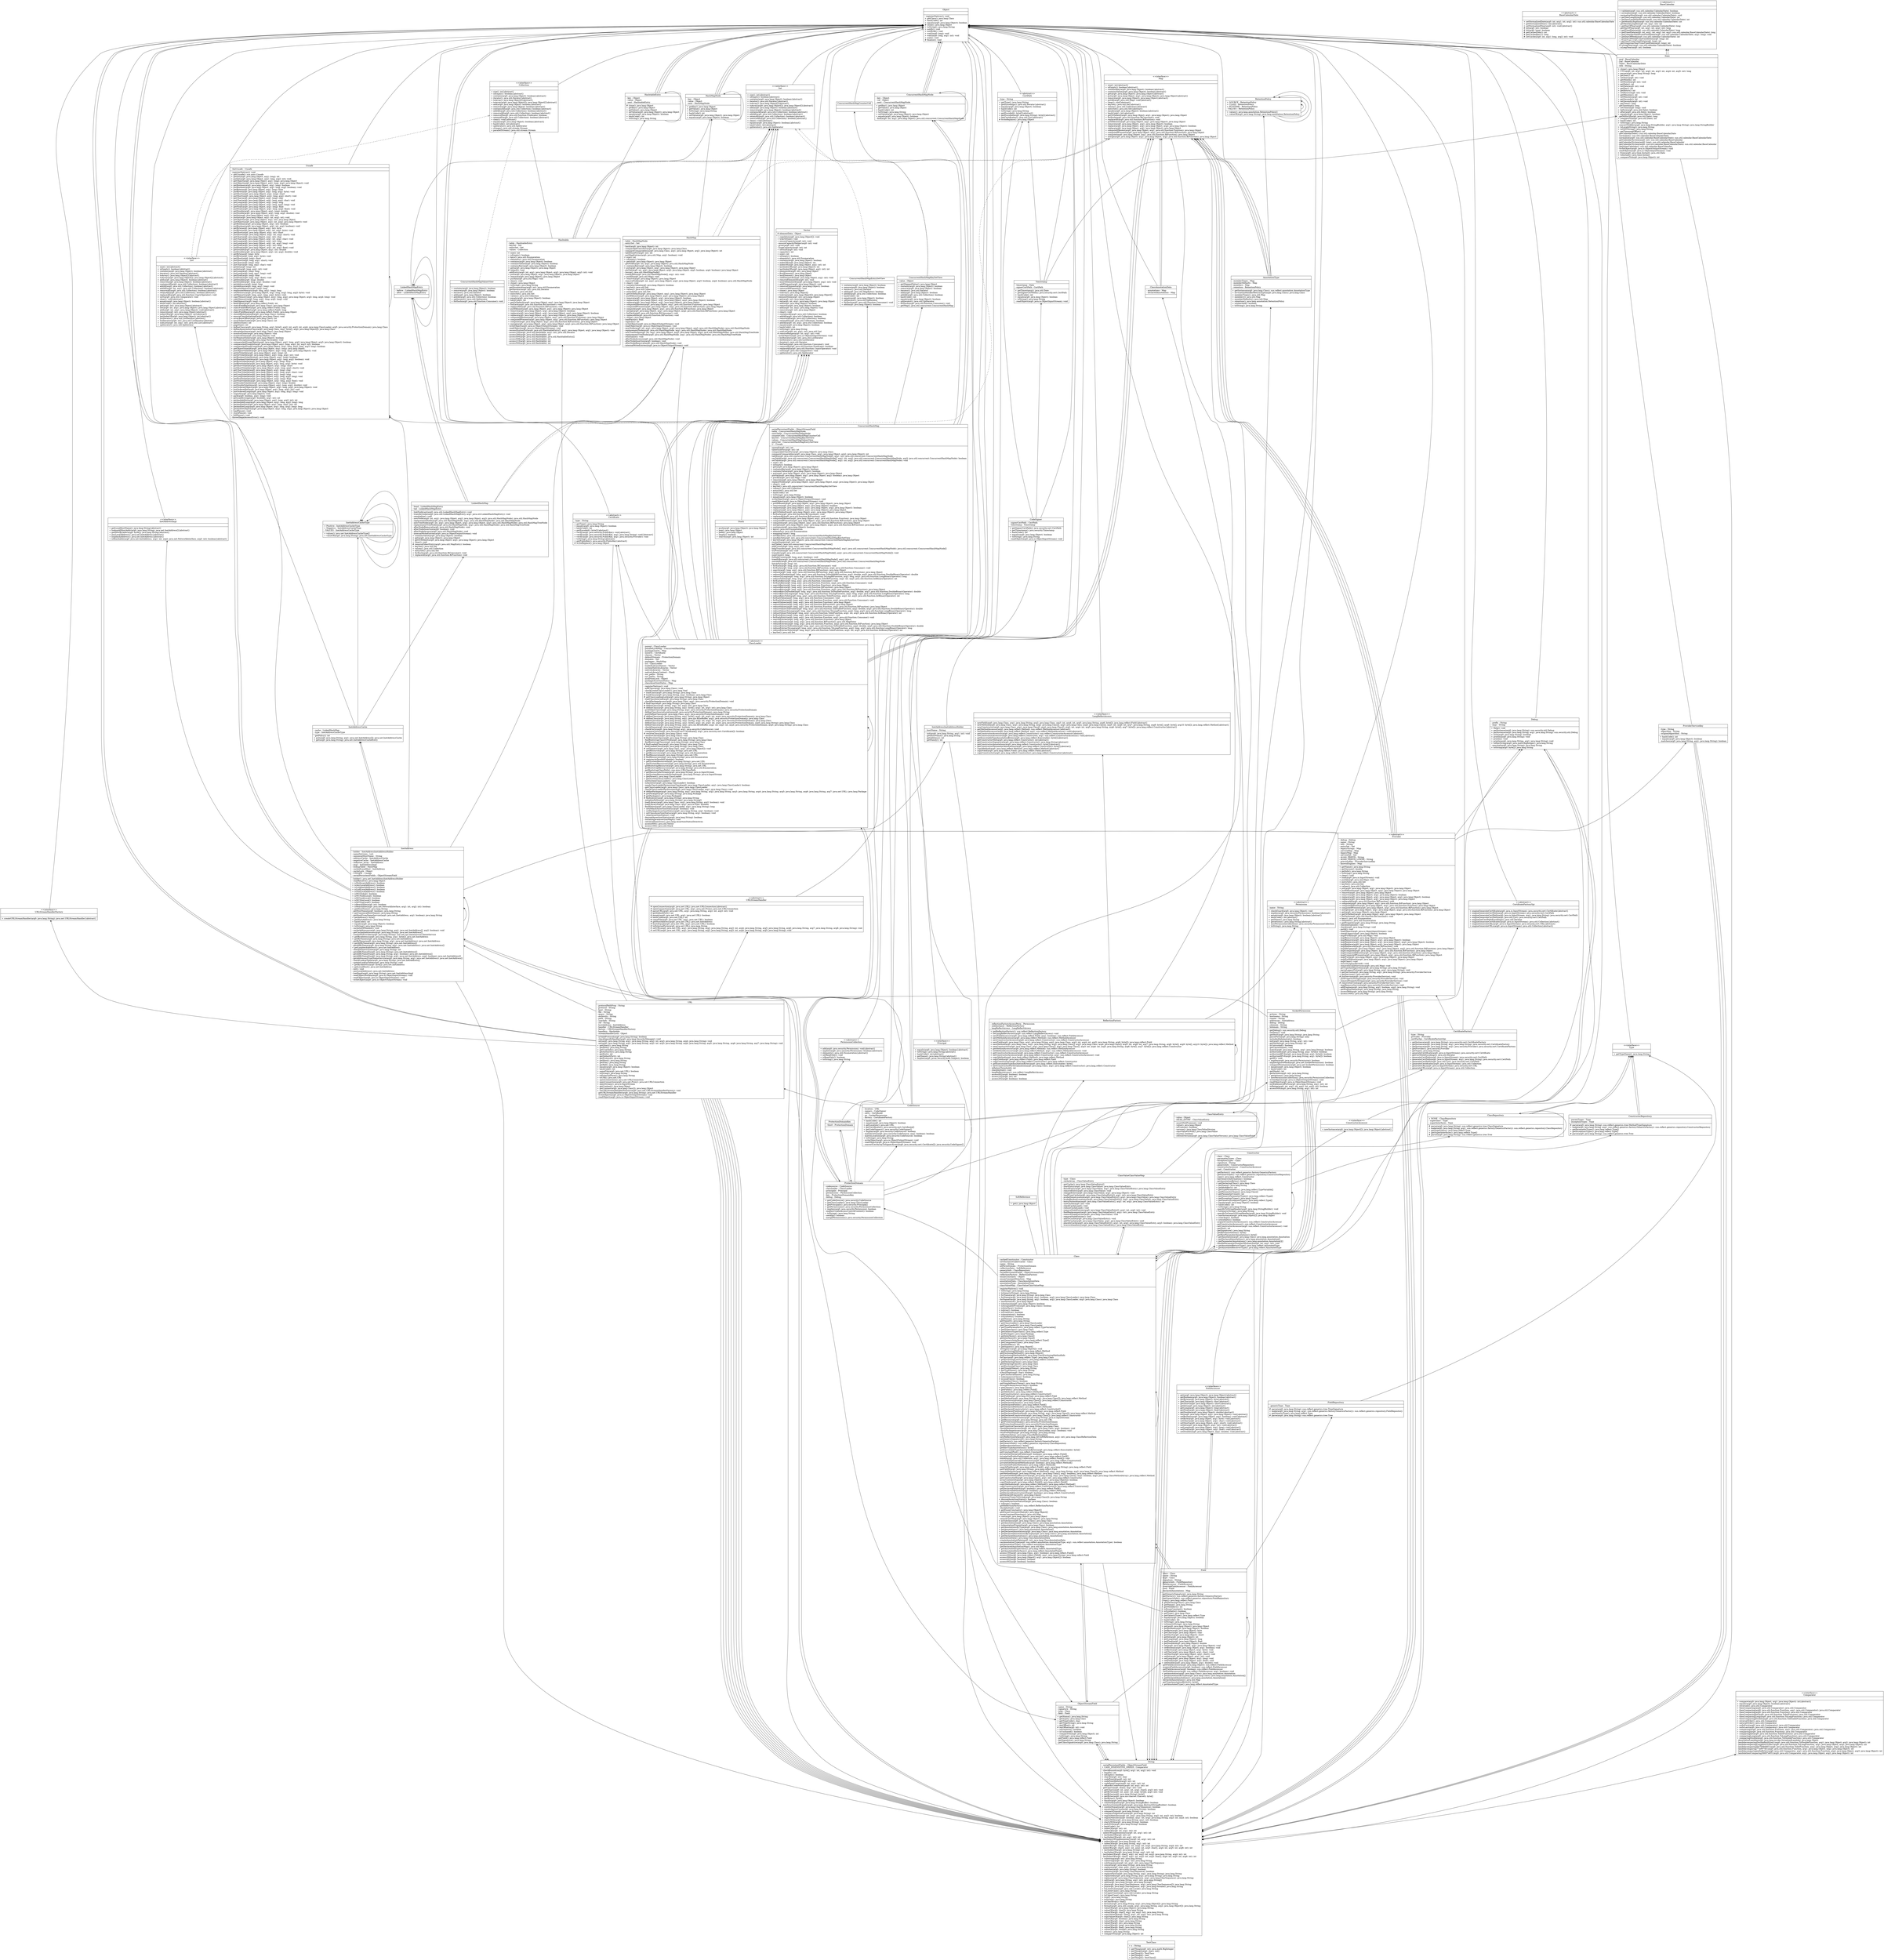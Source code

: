 digraph ILoveThisProject{
rankdir=BT;
TestClass [
 shape="record",
 label="{TestClass | + s : String\l|+ getThing(arg0: int): java.math.BigInteger\l
+ getThing2(arg0: char): int[]\l
+ getThing3(): TestClass\l
+ getThing4(): void\l
+ getThing5(): TestClass[]\l
}" 
];
String [
 shape="record",
 label="{String | - serialPersistentFields : ObjectStreamField\l+ CASE_INSENSITIVE_ORDER : Comparator\l|- checkBounds(arg0: byte[], arg1: int, arg2: int): void\l
+ length(): int\l
+ isEmpty(): boolean\l
+ charAt(arg0: int): char\l
+ codePointAt(arg0: int): int\l
+ codePointBefore(arg0: int): int\l
+ codePointCount(arg0: int, arg1: int): int\l
+ offsetByCodePoints(arg0: int, arg1: int): int\l
- getChars(arg0: char[], arg1: int): void\l
+ getChars(arg0: int, arg1: int, arg2: char[], arg3: int): void\l
+ getBytes(arg0: int, arg1: int, arg2: byte[], arg3: int): void\l
+ getBytes(arg0: java.lang.String): byte[]\l
+ getBytes(arg0: java.nio.charset.Charset): byte[]\l
+ getBytes(): byte[]\l
+ equals(arg0: java.lang.Object): boolean\l
+ contentEquals(arg0: java.lang.StringBuffer): boolean\l
- nonSyncContentEquals(arg0: java.lang.AbstractStringBuilder): boolean\l
+ contentEquals(arg0: java.lang.CharSequence): boolean\l
+ equalsIgnoreCase(arg0: java.lang.String): boolean\l
+ compareTo(arg0: java.lang.String): int\l
+ compareToIgnoreCase(arg0: java.lang.String): int\l
+ regionMatches(arg0: int, arg1: java.lang.String, arg2: int, arg3: int): boolean\l
+ regionMatches(arg0: boolean, arg1: int, arg2: java.lang.String, arg3: int, arg4: int): boolean\l
+ startsWith(arg0: java.lang.String, arg1: int): boolean\l
+ startsWith(arg0: java.lang.String): boolean\l
+ endsWith(arg0: java.lang.String): boolean\l
+ hashCode(): int\l
+ indexOf(arg0: int): int\l
+ indexOf(arg0: int, arg1: int): int\l
- indexOfSupplementary(arg0: int, arg1: int): int\l
+ lastIndexOf(arg0: int): int\l
+ lastIndexOf(arg0: int, arg1: int): int\l
- lastIndexOfSupplementary(arg0: int, arg1: int): int\l
+ indexOf(arg0: java.lang.String): int\l
+ indexOf(arg0: java.lang.String, arg1: int): int\l
- indexOf(arg0: char[], arg1: int, arg2: int, arg3: java.lang.String, arg4: int): int\l
- indexOf(arg0: char[], arg1: int, arg2: int, arg3: char[], arg4: int, arg5: int, arg6: int): int\l
+ lastIndexOf(arg0: java.lang.String): int\l
+ lastIndexOf(arg0: java.lang.String, arg1: int): int\l
- lastIndexOf(arg0: char[], arg1: int, arg2: int, arg3: java.lang.String, arg4: int): int\l
- lastIndexOf(arg0: char[], arg1: int, arg2: int, arg3: char[], arg4: int, arg5: int, arg6: int): int\l
+ substring(arg0: int): java.lang.String\l
+ substring(arg0: int, arg1: int): java.lang.String\l
+ subSequence(arg0: int, arg1: int): java.lang.CharSequence\l
+ concat(arg0: java.lang.String): java.lang.String\l
+ replace(arg0: char, arg1: char): java.lang.String\l
+ matches(arg0: java.lang.String): boolean\l
+ contains(arg0: java.lang.CharSequence): boolean\l
+ replaceFirst(arg0: java.lang.String, arg1: java.lang.String): java.lang.String\l
+ replaceAll(arg0: java.lang.String, arg1: java.lang.String): java.lang.String\l
+ replace(arg0: java.lang.CharSequence, arg1: java.lang.CharSequence): java.lang.String\l
+ split(arg0: java.lang.String, arg1: int): java.lang.String[]\l
+ split(arg0: java.lang.String): java.lang.String[]\l
+ join(arg0: java.lang.CharSequence, arg1: java.lang.CharSequence[]): java.lang.String\l
+ join(arg0: java.lang.CharSequence, arg1: java.lang.Iterable): java.lang.String\l
+ toLowerCase(arg0: java.util.Locale): java.lang.String\l
+ toLowerCase(): java.lang.String\l
+ toUpperCase(arg0: java.util.Locale): java.lang.String\l
+ toUpperCase(): java.lang.String\l
+ trim(): java.lang.String\l
+ toString(): java.lang.String\l
+ toCharArray(): char[]\l
+ format(arg0: java.lang.String, arg1: java.lang.Object[]): java.lang.String\l
+ format(arg0: java.util.Locale, arg1: java.lang.String, arg2: java.lang.Object[]): java.lang.String\l
+ valueOf(arg0: java.lang.Object): java.lang.String\l
+ valueOf(arg0: char[]): java.lang.String\l
+ valueOf(arg0: char[], arg1: int, arg2: int): java.lang.String\l
+ copyValueOf(arg0: char[], arg1: int, arg2: int): java.lang.String\l
+ copyValueOf(arg0: char[]): java.lang.String\l
+ valueOf(arg0: boolean): java.lang.String\l
+ valueOf(arg0: char): java.lang.String\l
+ valueOf(arg0: int): java.lang.String\l
+ valueOf(arg0: long): java.lang.String\l
+ valueOf(arg0: float): java.lang.String\l
+ valueOf(arg0: double): java.lang.String\l
+ intern(): java.lang.String\l
+ compareTo(arg0: java.lang.Object): int\l
}" 
];
ObjectStreamField [
 shape="record",
 label="{ObjectStreamField | - name : String\l- signature : String\l- type : Class\l- field : Field\l|+ getName(): java.lang.String\l
+ getType(): java.lang.Class\l
+ getTypeCode(): char\l
+ getTypeString(): java.lang.String\l
+ getOffset(): int\l
# setOffset(arg0: int): void\l
+ isPrimitive(): boolean\l
+ isUnshared(): boolean\l
+ compareTo(arg0: java.lang.Object): int\l
+ toString(): java.lang.String\l
- getField(): java.lang.reflect.Field\l
- getSignature(): java.lang.String\l
- getClassSignature(arg0: java.lang.Class): java.lang.String\l
}" 
];
Comparator [
 shape="record",
 label="{\<\<interface\>\>\n
Comparator | |+ compare(arg0: java.lang.Object, arg1: java.lang.Object): int\{abstract\}\l
+ equals(arg0: java.lang.Object): boolean\{abstract\}\l
+ reversed(): java.util.Comparator\l
+ thenComparing(arg0: java.util.Comparator): java.util.Comparator\l
+ thenComparing(arg0: java.util.function.Function, arg1: java.util.Comparator): java.util.Comparator\l
+ thenComparing(arg0: java.util.function.Function): java.util.Comparator\l
+ thenComparingInt(arg0: java.util.function.ToIntFunction): java.util.Comparator\l
+ thenComparingLong(arg0: java.util.function.ToLongFunction): java.util.Comparator\l
+ thenComparingDouble(arg0: java.util.function.ToDoubleFunction): java.util.Comparator\l
+ reverseOrder(): java.util.Comparator\l
+ naturalOrder(): java.util.Comparator\l
+ nullsFirst(arg0: java.util.Comparator): java.util.Comparator\l
+ nullsLast(arg0: java.util.Comparator): java.util.Comparator\l
+ comparing(arg0: java.util.function.Function, arg1: java.util.Comparator): java.util.Comparator\l
+ comparing(arg0: java.util.function.Function): java.util.Comparator\l
+ comparingInt(arg0: java.util.function.ToIntFunction): java.util.Comparator\l
+ comparingLong(arg0: java.util.function.ToLongFunction): java.util.Comparator\l
+ comparingDouble(arg0: java.util.function.ToDoubleFunction): java.util.Comparator\l
- deserializeLambda(arg0: java.lang.invoke.SerializedLambda): java.lang.Object\l
- lambdacomparingDouble8dcf42ea1(arg0: java.util.function.ToDoubleFunction, arg1: java.lang.Object, arg2: java.lang.Object): int\l
- lambdacomparingLong6043328a1(arg0: java.util.function.ToLongFunction, arg1: java.lang.Object, arg2: java.lang.Object): int\l
- lambdacomparingInt7b0bb601(arg0: java.util.function.ToIntFunction, arg1: java.lang.Object, arg2: java.lang.Object): int\l
- lambdacomparing77a9974f1(arg0: java.util.function.Function, arg1: java.lang.Object, arg2: java.lang.Object): int\l
- lambdacomparingea9a8b3a1(arg0: java.util.Comparator, arg1: java.util.function.Function, arg2: java.lang.Object, arg3: java.lang.Object): int\l
- lambdathenComparing36697e651(arg0: java.util.Comparator, arg1: java.lang.Object, arg2: java.lang.Object): int\l
}" 
];
Class [
 shape="record",
 label="{Class | - cachedConstructor : Constructor\l- newInstanceCallerCache : Class\l- name : String\l- allPermDomain : ProtectionDomain\l- reflectionData : SoftReference\l- genericInfo : ClassRepository\l- serialPersistentFields : ObjectStreamField\l- reflectionFactory : ReflectionFactory\l- enumConstants : Object\l- enumConstantDirectory : Map\l- annotationData : ClassAnnotationData\l- annotationType : AnnotationType\l- classValueMap : ClassValueClassValueMap\l|- registerNatives(): void\l
+ toString(): java.lang.String\l
+ toGenericString(): java.lang.String\l
+ forName(arg0: java.lang.String): java.lang.Class\l
+ forName(arg0: java.lang.String, arg1: boolean, arg2: java.lang.ClassLoader): java.lang.Class\l
- forName0(arg0: java.lang.String, arg1: boolean, arg2: java.lang.ClassLoader, arg3: java.lang.Class): java.lang.Class\l
+ newInstance(): java.lang.Object\l
+ isInstance(arg0: java.lang.Object): boolean\l
+ isAssignableFrom(arg0: java.lang.Class): boolean\l
+ isInterface(): boolean\l
+ isArray(): boolean\l
+ isPrimitive(): boolean\l
+ isAnnotation(): boolean\l
+ isSynthetic(): boolean\l
+ getName(): java.lang.String\l
- getName0(): java.lang.String\l
+ getClassLoader(): java.lang.ClassLoader\l
- getClassLoader0(): java.lang.ClassLoader\l
+ getTypeParameters(): java.lang.reflect.TypeVariable[]\l
+ getSuperclass(): java.lang.Class\l
+ getGenericSuperclass(): java.lang.reflect.Type\l
+ getPackage(): java.lang.Package\l
+ getInterfaces(): java.lang.Class[]\l
- getInterfaces0(): java.lang.Class[]\l
+ getGenericInterfaces(): java.lang.reflect.Type[]\l
+ getComponentType(): java.lang.Class\l
+ getModifiers(): int\l
+ getSigners(): java.lang.Object[]\l
- setSigners(arg0: java.lang.Object[]): void\l
+ getEnclosingMethod(): java.lang.reflect.Method\l
- getEnclosingMethod0(): java.lang.Object[]\l
- getEnclosingMethodInfo(): java.lang.ClassEnclosingMethodInfo\l
- toClass(arg0: java.lang.reflect.Type): java.lang.Class\l
+ getEnclosingConstructor(): java.lang.reflect.Constructor\l
+ getDeclaringClass(): java.lang.Class\l
- getDeclaringClass0(): java.lang.Class\l
+ getEnclosingClass(): java.lang.Class\l
+ getSimpleName(): java.lang.String\l
+ getTypeName(): java.lang.String\l
- isAsciiDigit(arg0: char): boolean\l
+ getCanonicalName(): java.lang.String\l
+ isAnonymousClass(): boolean\l
+ isLocalClass(): boolean\l
+ isMemberClass(): boolean\l
- getSimpleBinaryName(): java.lang.String\l
- isLocalOrAnonymousClass(): boolean\l
+ getClasses(): java.lang.Class[]\l
+ getFields(): java.lang.reflect.Field[]\l
+ getMethods(): java.lang.reflect.Method[]\l
+ getConstructors(): java.lang.reflect.Constructor[]\l
+ getField(arg0: java.lang.String): java.lang.reflect.Field\l
+ getMethod(arg0: java.lang.String, arg1: java.lang.Class[]): java.lang.reflect.Method\l
+ getConstructor(arg0: java.lang.Class[]): java.lang.reflect.Constructor\l
+ getDeclaredClasses(): java.lang.Class[]\l
+ getDeclaredFields(): java.lang.reflect.Field[]\l
+ getDeclaredMethods(): java.lang.reflect.Method[]\l
+ getDeclaredConstructors(): java.lang.reflect.Constructor[]\l
+ getDeclaredField(arg0: java.lang.String): java.lang.reflect.Field\l
+ getDeclaredMethod(arg0: java.lang.String, arg1: java.lang.Class[]): java.lang.reflect.Method\l
+ getDeclaredConstructor(arg0: java.lang.Class[]): java.lang.reflect.Constructor\l
+ getResourceAsStream(arg0: java.lang.String): java.io.InputStream\l
+ getResource(arg0: java.lang.String): java.net.URL\l
+ getProtectionDomain(): java.security.ProtectionDomain\l
- getProtectionDomain0(): java.security.ProtectionDomain\l
- getPrimitiveClass(arg0: java.lang.String): java.lang.Class\l
- checkMemberAccess(arg0: int, arg1: java.lang.Class, arg2: boolean): void\l
- checkPackageAccess(arg0: java.lang.ClassLoader, arg1: boolean): void\l
- resolveName(arg0: java.lang.String): java.lang.String\l
- reflectionData(): java.lang.ClassReflectionData\l
- newReflectionData(arg0: java.lang.ref.SoftReference, arg1: int): java.lang.ClassReflectionData\l
- getGenericSignature0(): java.lang.String\l
- getFactory(): sun.reflect.generics.factory.GenericsFactory\l
- getGenericInfo(): sun.reflect.generics.repository.ClassRepository\l
- getRawAnnotations(): byte[]\l
- getRawTypeAnnotations(): byte[]\l
- getExecutableTypeAnnotationBytes(arg0: java.lang.reflect.Executable): byte[]\l
- getConstantPool(): sun.reflect.ConstantPool\l
- privateGetDeclaredFields(arg0: boolean): java.lang.reflect.Field[]\l
- privateGetPublicFields(arg0: java.util.Set): java.lang.reflect.Field[]\l
- addAll(arg0: java.util.Collection, arg1: java.lang.reflect.Field[]): void\l
- privateGetDeclaredConstructors(arg0: boolean): java.lang.reflect.Constructor[]\l
- privateGetDeclaredMethods(arg0: boolean): java.lang.reflect.Method[]\l
- privateGetPublicMethods(): java.lang.reflect.Method[]\l
- searchFields(arg0: java.lang.reflect.Field[], arg1: java.lang.String): java.lang.reflect.Field\l
- getField0(arg0: java.lang.String): java.lang.reflect.Field\l
- searchMethods(arg0: java.lang.reflect.Method[], arg1: java.lang.String, arg2: java.lang.Class[]): java.lang.reflect.Method\l
- getMethod0(arg0: java.lang.String, arg1: java.lang.Class[], arg2: boolean): java.lang.reflect.Method\l
- privateGetMethodRecursive(arg0: java.lang.String, arg1: java.lang.Class[], arg2: boolean, arg3: java.lang.ClassMethodArray): java.lang.reflect.Method\l
- getConstructor0(arg0: java.lang.Class[], arg1: int): java.lang.reflect.Constructor\l
- arrayContentsEq(arg0: java.lang.Object[], arg1: java.lang.Object[]): boolean\l
- copyFields(arg0: java.lang.reflect.Field[]): java.lang.reflect.Field[]\l
- copyMethods(arg0: java.lang.reflect.Method[]): java.lang.reflect.Method[]\l
- copyConstructors(arg0: java.lang.reflect.Constructor[]): java.lang.reflect.Constructor[]\l
- getDeclaredFields0(arg0: boolean): java.lang.reflect.Field[]\l
- getDeclaredMethods0(arg0: boolean): java.lang.reflect.Method[]\l
- getDeclaredConstructors0(arg0: boolean): java.lang.reflect.Constructor[]\l
- getDeclaredClasses0(): java.lang.Class[]\l
- argumentTypesToString(arg0: java.lang.Class[]): java.lang.String\l
+ desiredAssertionStatus(): boolean\l
- desiredAssertionStatus0(arg0: java.lang.Class): boolean\l
+ isEnum(): boolean\l
- getReflectionFactory(): sun.reflect.ReflectionFactory\l
- checkInitted(): void\l
+ getEnumConstants(): java.lang.Object[]\l
- getEnumConstantsShared(): java.lang.Object[]\l
- enumConstantDirectory(): java.util.Map\l
+ cast(arg0: java.lang.Object): java.lang.Object\l
- cannotCastMsg(arg0: java.lang.Object): java.lang.String\l
+ asSubclass(arg0: java.lang.Class): java.lang.Class\l
+ getAnnotation(arg0: java.lang.Class): java.lang.annotation.Annotation\l
+ isAnnotationPresent(arg0: java.lang.Class): boolean\l
+ getAnnotationsByType(arg0: java.lang.Class): java.lang.annotation.Annotation[]\l
+ getAnnotations(): java.lang.annotation.Annotation[]\l
+ getDeclaredAnnotation(arg0: java.lang.Class): java.lang.annotation.Annotation\l
+ getDeclaredAnnotationsByType(arg0: java.lang.Class): java.lang.annotation.Annotation[]\l
+ getDeclaredAnnotations(): java.lang.annotation.Annotation[]\l
- annotationData(): java.lang.ClassAnnotationData\l
- createAnnotationData(arg0: int): java.lang.ClassAnnotationData\l
- casAnnotationType(arg0: sun.reflect.annotation.AnnotationType, arg1: sun.reflect.annotation.AnnotationType): boolean\l
- getAnnotationType(): sun.reflect.annotation.AnnotationType\l
- getDeclaredAnnotationMap(): java.util.Map\l
+ getAnnotatedSuperclass(): java.lang.reflect.AnnotatedType\l
+ getAnnotatedInterfaces(): java.lang.reflect.AnnotatedType[]\l
- access100(arg0: java.lang.Class, arg1: boolean): java.lang.reflect.Field[]\l
- access200(arg0: java.lang.reflect.Field[], arg1: java.lang.String): java.lang.reflect.Field\l
- access300(arg0: java.lang.Object[], arg1: java.lang.Object[]): boolean\l
- access402(arg0: boolean): boolean\l
- access502(arg0: boolean): boolean\l
}" 
];
Field [
 shape="record",
 label="{Field | - clazz : Class\l- name : String\l- type : Class\l- signature : String\l- genericInfo : FieldRepository\l- fieldAccessor : FieldAccessor\l- overrideFieldAccessor : FieldAccessor\l- root : Field\l- declaredAnnotations : Map\l|- getGenericSignature(): java.lang.String\l
- getFactory(): sun.reflect.generics.factory.GenericsFactory\l
- getGenericInfo(): sun.reflect.generics.repository.FieldRepository\l
- copy(): java.lang.reflect.Field\l
+ getDeclaringClass(): java.lang.Class\l
+ getName(): java.lang.String\l
+ getModifiers(): int\l
+ isEnumConstant(): boolean\l
+ isSynthetic(): boolean\l
+ getType(): java.lang.Class\l
+ getGenericType(): java.lang.reflect.Type\l
+ equals(arg0: java.lang.Object): boolean\l
+ hashCode(): int\l
+ toString(): java.lang.String\l
+ toGenericString(): java.lang.String\l
+ get(arg0: java.lang.Object): java.lang.Object\l
+ getBoolean(arg0: java.lang.Object): boolean\l
+ getByte(arg0: java.lang.Object): byte\l
+ getChar(arg0: java.lang.Object): char\l
+ getShort(arg0: java.lang.Object): short\l
+ getInt(arg0: java.lang.Object): int\l
+ getLong(arg0: java.lang.Object): long\l
+ getFloat(arg0: java.lang.Object): float\l
+ getDouble(arg0: java.lang.Object): double\l
+ set(arg0: java.lang.Object, arg1: java.lang.Object): void\l
+ setBoolean(arg0: java.lang.Object, arg1: boolean): void\l
+ setByte(arg0: java.lang.Object, arg1: byte): void\l
+ setChar(arg0: java.lang.Object, arg1: char): void\l
+ setShort(arg0: java.lang.Object, arg1: short): void\l
+ setInt(arg0: java.lang.Object, arg1: int): void\l
+ setLong(arg0: java.lang.Object, arg1: long): void\l
+ setFloat(arg0: java.lang.Object, arg1: float): void\l
+ setDouble(arg0: java.lang.Object, arg1: double): void\l
- getFieldAccessor(arg0: java.lang.Object): sun.reflect.FieldAccessor\l
- acquireFieldAccessor(arg0: boolean): sun.reflect.FieldAccessor\l
- getFieldAccessor(arg0: boolean): sun.reflect.FieldAccessor\l
- setFieldAccessor(arg0: sun.reflect.FieldAccessor, arg1: boolean): void\l
+ getAnnotation(arg0: java.lang.Class): java.lang.annotation.Annotation\l
+ getAnnotationsByType(arg0: java.lang.Class): java.lang.annotation.Annotation[]\l
+ getDeclaredAnnotations(): java.lang.annotation.Annotation[]\l
- declaredAnnotations(): java.util.Map\l
- getTypeAnnotationBytes0(): byte[]\l
+ getAnnotatedType(): java.lang.reflect.AnnotatedType\l
}" 
];
Constructor [
 shape="record",
 label="{Constructor | - clazz : Class\l- parameterTypes : Class\l- exceptionTypes : Class\l- signature : String\l- genericInfo : ConstructorRepository\l- constructorAccessor : ConstructorAccessor\l- root : Constructor\l|- getFactory(): sun.reflect.generics.factory.GenericsFactory\l
- getGenericInfo(): sun.reflect.generics.repository.ConstructorRepository\l
- copy(): java.lang.reflect.Constructor\l
- hasGenericInformation(): boolean\l
- getAnnotationBytes(): byte[]\l
+ getDeclaringClass(): java.lang.Class\l
+ getName(): java.lang.String\l
+ getModifiers(): int\l
+ getTypeParameters(): java.lang.reflect.TypeVariable[]\l
+ getParameterTypes(): java.lang.Class[]\l
+ getParameterCount(): int\l
+ getGenericParameterTypes(): java.lang.reflect.Type[]\l
+ getExceptionTypes(): java.lang.Class[]\l
+ getGenericExceptionTypes(): java.lang.reflect.Type[]\l
+ equals(arg0: java.lang.Object): boolean\l
+ hashCode(): int\l
+ toString(): java.lang.String\l
- specificToStringHeader(arg0: java.lang.StringBuilder): void\l
+ toGenericString(): java.lang.String\l
- specificToGenericStringHeader(arg0: java.lang.StringBuilder): void\l
+ newInstance(arg0: java.lang.Object[]): java.lang.Object\l
+ isVarArgs(): boolean\l
+ isSynthetic(): boolean\l
- acquireConstructorAccessor(): sun.reflect.ConstructorAccessor\l
- getConstructorAccessor(): sun.reflect.ConstructorAccessor\l
- setConstructorAccessor(arg0: sun.reflect.ConstructorAccessor): void\l
- getSlot(): int\l
- getSignature(): java.lang.String\l
- getRawAnnotations(): byte[]\l
- getRawParameterAnnotations(): byte[]\l
+ getAnnotation(arg0: java.lang.Class): java.lang.annotation.Annotation\l
+ getDeclaredAnnotations(): java.lang.annotation.Annotation[]\l
+ getParameterAnnotations(): java.lang.annotation.Annotation[][]\l
- handleParameterNumberMismatch(arg0: int, arg1: int): void\l
+ getAnnotatedReturnType(): java.lang.reflect.AnnotatedType\l
+ getAnnotatedReceiverType(): java.lang.reflect.AnnotatedType\l
}" 
];
ProtectionDomain [
 shape="record",
 label="{ProtectionDomain | - codesource : CodeSource\l- classloader : ClassLoader\l- principals : Principal\l- permissions : PermissionCollection\l- key : ProtectionDomainKey\l- debug : Debug\l|+ getCodeSource(): java.security.CodeSource\l
+ getClassLoader(): java.lang.ClassLoader\l
+ getPrincipals(): java.security.Principal[]\l
+ getPermissions(): java.security.PermissionCollection\l
+ implies(arg0: java.security.Permission): boolean\l
- impliesCreateAccessControlContext(): boolean\l
+ toString(): java.lang.String\l
- seeAllp(): boolean\l
- mergePermissions(): java.security.PermissionCollection\l
}" 
];
SoftReference [
 shape="record",
 label="{SoftReference | |+ get(): java.lang.Object\l
}" 
];
ClassRepository [
 shape="record",
 label="{ClassRepository | + NONE : ClassRepository\l- superclass : Type\l- superInterfaces : Type\l|# parse(arg0: java.lang.String): sun.reflect.generics.tree.ClassSignature\l
+ make(arg0: java.lang.String, arg1: sun.reflect.generics.factory.GenericsFactory): sun.reflect.generics.repository.ClassRepository\l
+ getSuperclass(): java.lang.reflect.Type\l
+ getSuperInterfaces(): java.lang.reflect.Type[]\l
# parse(arg0: java.lang.String): sun.reflect.generics.tree.Tree\l
}" 
];
ReflectionFactory [
 shape="record",
 label="{ReflectionFactory | - reflectionFactoryAccessPerm : Permission\l- soleInstance : ReflectionFactory\l- langReflectAccess : LangReflectAccess\l|+ getReflectionFactory(): sun.reflect.ReflectionFactory\l
+ setLangReflectAccess(arg0: sun.reflect.LangReflectAccess): void\l
+ newFieldAccessor(arg0: java.lang.reflect.Field, arg1: boolean): sun.reflect.FieldAccessor\l
+ newMethodAccessor(arg0: java.lang.reflect.Method): sun.reflect.MethodAccessor\l
+ newConstructorAccessor(arg0: java.lang.reflect.Constructor): sun.reflect.ConstructorAccessor\l
+ newField(arg0: java.lang.Class, arg1: java.lang.String, arg2: java.lang.Class, arg3: int, arg4: int, arg5: java.lang.String, arg6: byte[]): java.lang.reflect.Field\l
+ newMethod(arg0: java.lang.Class, arg1: java.lang.String, arg2: java.lang.Class[], arg3: java.lang.Class, arg4: java.lang.Class[], arg5: int, arg6: int, arg7: java.lang.String, arg8: byte[], arg9: byte[], arg10: byte[]): java.lang.reflect.Method\l
+ newConstructor(arg0: java.lang.Class, arg1: java.lang.Class[], arg2: java.lang.Class[], arg3: int, arg4: int, arg5: java.lang.String, arg6: byte[], arg7: byte[]): java.lang.reflect.Constructor\l
+ getMethodAccessor(arg0: java.lang.reflect.Method): sun.reflect.MethodAccessor\l
+ setMethodAccessor(arg0: java.lang.reflect.Method, arg1: sun.reflect.MethodAccessor): void\l
+ getConstructorAccessor(arg0: java.lang.reflect.Constructor): sun.reflect.ConstructorAccessor\l
+ setConstructorAccessor(arg0: java.lang.reflect.Constructor, arg1: sun.reflect.ConstructorAccessor): void\l
+ copyMethod(arg0: java.lang.reflect.Method): java.lang.reflect.Method\l
+ copyField(arg0: java.lang.reflect.Field): java.lang.reflect.Field\l
+ copyConstructor(arg0: java.lang.reflect.Constructor): java.lang.reflect.Constructor\l
+ getExecutableTypeAnnotationBytes(arg0: java.lang.reflect.Executable): byte[]\l
+ newConstructorForSerialization(arg0: java.lang.Class, arg1: java.lang.reflect.Constructor): java.lang.reflect.Constructor\l
- inflationThreshold(): int\l
- checkInitted(): void\l
- langReflectAccess(): sun.reflect.LangReflectAccess\l
- access002(arg0: boolean): boolean\l
- access102(arg0: int): int\l
- access202(arg0: boolean): boolean\l
}" 
];
Object [
 shape="record",
 label="{Object | |- registerNatives(): void\l
+ getClass(): java.lang.Class\l
+ hashCode(): int\l
+ equals(arg0: java.lang.Object): boolean\l
# clone(): java.lang.Object\l
+ toString(): java.lang.String\l
+ notify(): void\l
+ notifyAll(): void\l
+ wait(arg0: long): void\l
+ wait(arg0: long, arg1: int): void\l
+ wait(): void\l
# finalize(): void\l
}" 
];
Map [
 shape="record",
 label="{\<\<interface\>\>\n
Map | |+ size(): int\{abstract\}\l
+ isEmpty(): boolean\{abstract\}\l
+ containsKey(arg0: java.lang.Object): boolean\{abstract\}\l
+ containsValue(arg0: java.lang.Object): boolean\{abstract\}\l
+ get(arg0: java.lang.Object): java.lang.Object\{abstract\}\l
+ put(arg0: java.lang.Object, arg1: java.lang.Object): java.lang.Object\{abstract\}\l
+ remove(arg0: java.lang.Object): java.lang.Object\{abstract\}\l
+ putAll(arg0: java.util.Map): void\{abstract\}\l
+ clear(): void\{abstract\}\l
+ keySet(): java.util.Set\{abstract\}\l
+ values(): java.util.Collection\{abstract\}\l
+ entrySet(): java.util.Set\{abstract\}\l
+ equals(arg0: java.lang.Object): boolean\{abstract\}\l
+ hashCode(): int\{abstract\}\l
+ getOrDefault(arg0: java.lang.Object, arg1: java.lang.Object): java.lang.Object\l
+ forEach(arg0: java.util.function.BiConsumer): void\l
+ replaceAll(arg0: java.util.function.BiFunction): void\l
+ putIfAbsent(arg0: java.lang.Object, arg1: java.lang.Object): java.lang.Object\l
+ remove(arg0: java.lang.Object, arg1: java.lang.Object): boolean\l
+ replace(arg0: java.lang.Object, arg1: java.lang.Object, arg2: java.lang.Object): boolean\l
+ replace(arg0: java.lang.Object, arg1: java.lang.Object): java.lang.Object\l
+ computeIfAbsent(arg0: java.lang.Object, arg1: java.util.function.Function): java.lang.Object\l
+ computeIfPresent(arg0: java.lang.Object, arg1: java.util.function.BiFunction): java.lang.Object\l
+ compute(arg0: java.lang.Object, arg1: java.util.function.BiFunction): java.lang.Object\l
+ merge(arg0: java.lang.Object, arg1: java.lang.Object, arg2: java.util.function.BiFunction): java.lang.Object\l
}" 
];
ClassAnnotationData [
 shape="record",
 label="{ClassAnnotationData | - annotations : Map\l- declaredAnnotations : Map\l|}" 
];
AnnotationType [
 shape="record",
 label="{AnnotationType | - memberTypes : Map\l- memberDefaults : Map\l- members : Map\l- retention : RetentionPolicy\l|+ getInstance(arg0: java.lang.Class): sun.reflect.annotation.AnnotationType\l
+ invocationHandlerReturnType(arg0: java.lang.Class): java.lang.Class\l
+ memberTypes(): java.util.Map\l
+ members(): java.util.Map\l
+ memberDefaults(): java.util.Map\l
+ retention(): java.lang.annotation.RetentionPolicy\l
+ isInherited(): boolean\l
+ toString(): java.lang.String\l
}" 
];
ClassValueClassValueMap [
 shape="record",
 label="{ClassValueClassValueMap | - type : Class\l- cacheArray : ClassValueEntry\l|- getCache(): java.lang.ClassValueEntry[]\l
- startEntry(arg0: java.lang.ClassValue): java.lang.ClassValueEntry\l
- finishEntry(arg0: java.lang.ClassValue, arg1: java.lang.ClassValueEntry): java.lang.ClassValueEntry\l
- removeEntry(arg0: java.lang.ClassValue): void\l
- changeEntry(arg0: java.lang.ClassValue, arg1: java.lang.Object): void\l
- loadFromCache(arg0: java.lang.ClassValueEntry[], arg1: int): java.lang.ClassValueEntry\l
- probeHomeLocation(arg0: java.lang.ClassValueEntry[], arg1: java.lang.ClassValue): java.lang.ClassValueEntry\l
- probeBackupLocations(arg0: java.lang.ClassValueEntry[], arg1: java.lang.ClassValue): java.lang.ClassValueEntry\l
- entryDislocation(arg0: java.lang.ClassValueEntry[], arg1: int, arg2: java.lang.ClassValueEntry): int\l
- sizeCache(arg0: int): void\l
- checkCacheLoad(): void\l
- reduceCacheLoad(): void\l
- removeStaleEntries(arg0: java.lang.ClassValueEntry[], arg1: int, arg2: int): void\l
- findReplacement(arg0: java.lang.ClassValueEntry[], arg1: int): java.lang.ClassValueEntry\l
- removeStaleEntries(arg0: java.lang.ClassValue): void\l
- removeStaleEntries(): void\l
- addToCache(arg0: java.lang.ClassValueEntry): void\l
- addToCache(arg0: java.lang.ClassValue, arg1: java.lang.ClassValueEntry): void\l
- placeInCache(arg0: java.lang.ClassValueEntry[], arg1: int, arg2: java.lang.ClassValueEntry, arg3: boolean): java.lang.ClassValueEntry\l
- overwrittenEntry(arg0: java.lang.ClassValueEntry): java.lang.ClassValueEntry\l
}" 
];
FieldRepository [
 shape="record",
 label="{FieldRepository | - genericType : Type\l|# parse(arg0: java.lang.String): sun.reflect.generics.tree.TypeSignature\l
+ make(arg0: java.lang.String, arg1: sun.reflect.generics.factory.GenericsFactory): sun.reflect.generics.repository.FieldRepository\l
+ getGenericType(): java.lang.reflect.Type\l
# parse(arg0: java.lang.String): sun.reflect.generics.tree.Tree\l
}" 
];
FieldAccessor [
 shape="record",
 label="{\<\<interface\>\>\n
FieldAccessor | |+ get(arg0: java.lang.Object): java.lang.Object\{abstract\}\l
+ getBoolean(arg0: java.lang.Object): boolean\{abstract\}\l
+ getByte(arg0: java.lang.Object): byte\{abstract\}\l
+ getChar(arg0: java.lang.Object): char\{abstract\}\l
+ getShort(arg0: java.lang.Object): short\{abstract\}\l
+ getInt(arg0: java.lang.Object): int\{abstract\}\l
+ getLong(arg0: java.lang.Object): long\{abstract\}\l
+ getFloat(arg0: java.lang.Object): float\{abstract\}\l
+ getDouble(arg0: java.lang.Object): double\{abstract\}\l
+ set(arg0: java.lang.Object, arg1: java.lang.Object): void\{abstract\}\l
+ setBoolean(arg0: java.lang.Object, arg1: boolean): void\{abstract\}\l
+ setByte(arg0: java.lang.Object, arg1: byte): void\{abstract\}\l
+ setChar(arg0: java.lang.Object, arg1: char): void\{abstract\}\l
+ setShort(arg0: java.lang.Object, arg1: short): void\{abstract\}\l
+ setInt(arg0: java.lang.Object, arg1: int): void\{abstract\}\l
+ setLong(arg0: java.lang.Object, arg1: long): void\{abstract\}\l
+ setFloat(arg0: java.lang.Object, arg1: float): void\{abstract\}\l
+ setDouble(arg0: java.lang.Object, arg1: double): void\{abstract\}\l
}" 
];
ConstructorRepository [
 shape="record",
 label="{ConstructorRepository | - paramTypes : Type\l- exceptionTypes : Type\l|# parse(arg0: java.lang.String): sun.reflect.generics.tree.MethodTypeSignature\l
+ make(arg0: java.lang.String, arg1: sun.reflect.generics.factory.GenericsFactory): sun.reflect.generics.repository.ConstructorRepository\l
+ getParameterTypes(): java.lang.reflect.Type[]\l
+ getExceptionTypes(): java.lang.reflect.Type[]\l
# parse(arg0: java.lang.String): sun.reflect.generics.tree.Tree\l
}" 
];
ConstructorAccessor [
 shape="record",
 label="{\<\<interface\>\>\n
ConstructorAccessor | |+ newInstance(arg0: java.lang.Object[]): java.lang.Object\{abstract\}\l
}" 
];
CodeSource [
 shape="record",
 label="{CodeSource | - location : URL\l- signers : CodeSigner\l- certs : Certificate\l- sp : SocketPermission\l- factory : CertificateFactory\l|+ hashCode(): int\l
+ equals(arg0: java.lang.Object): boolean\l
+ getLocation(): java.net.URL\l
+ getCertificates(): java.security.cert.Certificate[]\l
+ getCodeSigners(): java.security.CodeSigner[]\l
+ implies(arg0: java.security.CodeSource): boolean\l
- matchCerts(arg0: java.security.CodeSource, arg1: boolean): boolean\l
- matchLocation(arg0: java.security.CodeSource): boolean\l
+ toString(): java.lang.String\l
- writeObject(arg0: java.io.ObjectOutputStream): void\l
- readObject(arg0: java.io.ObjectInputStream): void\l
- convertCertArrayToSignerArray(arg0: java.security.cert.Certificate[]): java.security.CodeSigner[]\l
}" 
];
ClassLoader [
 shape="record",
 label="{\<\<abstract\>\>\n
ClassLoader | - parent : ClassLoader\l- parallelLockMap : ConcurrentHashMap\l- package2certs : Map\l- nocerts : Certificate\l- classes : Vector\l- defaultDomain : ProtectionDomain\l- domains : Set\l- packages : HashMap\l- scl : ClassLoader\l- loadedLibraryNames : Vector\l- systemNativeLibraries : Vector\l- nativeLibraries : Vector\l- nativeLibraryContext : Stack\l- usr_paths : String\l- sys_paths : String\l- assertionLock : Object\l- packageAssertionStatus : Map\l- classAssertionStatus : Map\l|- registerNatives(): void\l
- addClass(arg0: java.lang.Class): void\l
- checkCreateClassLoader(): java.lang.Void\l
+ loadClass(arg0: java.lang.String): java.lang.Class\l
# loadClass(arg0: java.lang.String, arg1: boolean): java.lang.Class\l
# getClassLoadingLock(arg0: java.lang.String): java.lang.Object\l
- loadClassInternal(arg0: java.lang.String): java.lang.Class\l
- checkPackageAccess(arg0: java.lang.Class, arg1: java.security.ProtectionDomain): void\l
# findClass(arg0: java.lang.String): java.lang.Class\l
# defineClass(arg0: byte[], arg1: int, arg2: int): java.lang.Class\l
# defineClass(arg0: java.lang.String, arg1: byte[], arg2: int, arg3: int): java.lang.Class\l
- preDefineClass(arg0: java.lang.String, arg1: java.security.ProtectionDomain): java.security.ProtectionDomain\l
- defineClassSourceLocation(arg0: java.security.ProtectionDomain): java.lang.String\l
- postDefineClass(arg0: java.lang.Class, arg1: java.security.ProtectionDomain): void\l
# defineClass(arg0: java.lang.String, arg1: byte[], arg2: int, arg3: int, arg4: java.security.ProtectionDomain): java.lang.Class\l
# defineClass(arg0: java.lang.String, arg1: java.nio.ByteBuffer, arg2: java.security.ProtectionDomain): java.lang.Class\l
- defineClass0(arg0: java.lang.String, arg1: byte[], arg2: int, arg3: int, arg4: java.security.ProtectionDomain): java.lang.Class\l
- defineClass1(arg0: java.lang.String, arg1: byte[], arg2: int, arg3: int, arg4: java.security.ProtectionDomain, arg5: java.lang.String): java.lang.Class\l
- defineClass2(arg0: java.lang.String, arg1: java.nio.ByteBuffer, arg2: int, arg3: int, arg4: java.security.ProtectionDomain, arg5: java.lang.String): java.lang.Class\l
- checkName(arg0: java.lang.String): boolean\l
- checkCerts(arg0: java.lang.String, arg1: java.security.CodeSource): void\l
- compareCerts(arg0: java.security.cert.Certificate[], arg1: java.security.cert.Certificate[]): boolean\l
# resolveClass(arg0: java.lang.Class): void\l
- resolveClass0(arg0: java.lang.Class): void\l
# findSystemClass(arg0: java.lang.String): java.lang.Class\l
- findBootstrapClassOrNull(arg0: java.lang.String): java.lang.Class\l
- findBootstrapClass(arg0: java.lang.String): java.lang.Class\l
# findLoadedClass(arg0: java.lang.String): java.lang.Class\l
- findLoadedClass0(arg0: java.lang.String): java.lang.Class\l
# setSigners(arg0: java.lang.Class, arg1: java.lang.Object[]): void\l
+ getResource(arg0: java.lang.String): java.net.URL\l
+ getResources(arg0: java.lang.String): java.util.Enumeration\l
# findResource(arg0: java.lang.String): java.net.URL\l
# findResources(arg0: java.lang.String): java.util.Enumeration\l
# registerAsParallelCapable(): boolean\l
+ getSystemResource(arg0: java.lang.String): java.net.URL\l
+ getSystemResources(arg0: java.lang.String): java.util.Enumeration\l
- getBootstrapResource(arg0: java.lang.String): java.net.URL\l
- getBootstrapResources(arg0: java.lang.String): java.util.Enumeration\l
- getBootstrapClassPath(): sun.misc.URLClassPath\l
+ getResourceAsStream(arg0: java.lang.String): java.io.InputStream\l
+ getSystemResourceAsStream(arg0: java.lang.String): java.io.InputStream\l
+ getParent(): java.lang.ClassLoader\l
+ getSystemClassLoader(): java.lang.ClassLoader\l
- initSystemClassLoader(): void\l
- isAncestor(arg0: java.lang.ClassLoader): boolean\l
- needsClassLoaderPermissionCheck(arg0: java.lang.ClassLoader, arg1: java.lang.ClassLoader): boolean\l
- getClassLoader(arg0: java.lang.Class): java.lang.ClassLoader\l
- checkClassLoaderPermission(arg0: java.lang.ClassLoader, arg1: java.lang.Class): void\l
# definePackage(arg0: java.lang.String, arg1: java.lang.String, arg2: java.lang.String, arg3: java.lang.String, arg4: java.lang.String, arg5: java.lang.String, arg6: java.lang.String, arg7: java.net.URL): java.lang.Package\l
# getPackage(arg0: java.lang.String): java.lang.Package\l
# getPackages(): java.lang.Package[]\l
# findLibrary(arg0: java.lang.String): java.lang.String\l
- initializePath(arg0: java.lang.String): java.lang.String[]\l
- loadLibrary(arg0: java.lang.Class, arg1: java.lang.String, arg2: boolean): void\l
- loadLibrary0(arg0: java.lang.Class, arg1: java.io.File): boolean\l
- findNative(arg0: java.lang.ClassLoader, arg1: java.lang.String): long\l
+ setDefaultAssertionStatus(arg0: boolean): void\l
+ setPackageAssertionStatus(arg0: java.lang.String, arg1: boolean): void\l
+ setClassAssertionStatus(arg0: java.lang.String, arg1: boolean): void\l
+ clearAssertionStatus(): void\l
- desiredAssertionStatus(arg0: java.lang.String): boolean\l
- initializeJavaAssertionMaps(): void\l
- retrieveDirectives(): java.lang.AssertionStatusDirectives\l
- access000(): java.util.Vector\l
- access100(): java.util.Stack\l
}" 
];
Principal [
 shape="record",
 label="{\<\<interface\>\>\n
Principal | |+ equals(arg0: java.lang.Object): boolean\{abstract\}\l
+ toString(): java.lang.String\{abstract\}\l
+ hashCode(): int\{abstract\}\l
+ getName(): java.lang.String\{abstract\}\l
+ implies(arg0: javax.security.auth.Subject): boolean\l
}" 
];
PermissionCollection [
 shape="record",
 label="{\<\<abstract\>\>\n
PermissionCollection | |+ add(arg0: java.security.Permission): void\{abstract\}\l
+ implies(arg0: java.security.Permission): boolean\{abstract\}\l
+ elements(): java.util.Enumeration\{abstract\}\l
+ setReadOnly(): void\l
+ isReadOnly(): boolean\l
+ toString(): java.lang.String\l
}" 
];
ProtectionDomainKey [
 shape="record",
 label="{ProtectionDomainKey | - this0 : ProtectionDomain\l|}" 
];
Debug [
 shape="record",
 label="{Debug | - prefix : String\l- args : String\l|+ Help(): void\l
+ getInstance(arg0: java.lang.String): sun.security.util.Debug\l
+ getInstance(arg0: java.lang.String, arg1: java.lang.String): sun.security.util.Debug\l
+ isOn(arg0: java.lang.String): boolean\l
+ println(arg0: java.lang.String): void\l
+ println(): void\l
+ println(arg0: java.lang.String, arg1: java.lang.String): void\l
+ toHexString(arg0: java.math.BigInteger): java.lang.String\l
- marshal(arg0: java.lang.String): java.lang.String\l
+ toString(arg0: byte[]): java.lang.String\l
}" 
];
Type [
 shape="record",
 label="{\<\<interface\>\>\n
Type | |+ getTypeName(): java.lang.String\l
}" 
];
Permission [
 shape="record",
 label="{\<\<abstract\>\>\n
Permission | - name : String\l|+ checkGuard(arg0: java.lang.Object): void\l
+ implies(arg0: java.security.Permission): boolean\{abstract\}\l
+ equals(arg0: java.lang.Object): boolean\{abstract\}\l
+ hashCode(): int\{abstract\}\l
+ getName(): java.lang.String\l
+ getActions(): java.lang.String\{abstract\}\l
+ newPermissionCollection(): java.security.PermissionCollection\l
+ toString(): java.lang.String\l
}" 
];
LangReflectAccess [
 shape="record",
 label="{\<\<interface\>\>\n
LangReflectAccess | |+ newField(arg0: java.lang.Class, arg1: java.lang.String, arg2: java.lang.Class, arg3: int, arg4: int, arg5: java.lang.String, arg6: byte[]): java.lang.reflect.Field\{abstract\}\l
+ newMethod(arg0: java.lang.Class, arg1: java.lang.String, arg2: java.lang.Class[], arg3: java.lang.Class, arg4: java.lang.Class[], arg5: int, arg6: int, arg7: java.lang.String, arg8: byte[], arg9: byte[], arg10: byte[]): java.lang.reflect.Method\{abstract\}\l
+ newConstructor(arg0: java.lang.Class, arg1: java.lang.Class[], arg2: java.lang.Class[], arg3: int, arg4: int, arg5: java.lang.String, arg6: byte[], arg7: byte[]): java.lang.reflect.Constructor\{abstract\}\l
+ getMethodAccessor(arg0: java.lang.reflect.Method): sun.reflect.MethodAccessor\{abstract\}\l
+ setMethodAccessor(arg0: java.lang.reflect.Method, arg1: sun.reflect.MethodAccessor): void\{abstract\}\l
+ getConstructorAccessor(arg0: java.lang.reflect.Constructor): sun.reflect.ConstructorAccessor\{abstract\}\l
+ setConstructorAccessor(arg0: java.lang.reflect.Constructor, arg1: sun.reflect.ConstructorAccessor): void\{abstract\}\l
+ getExecutableTypeAnnotationBytes(arg0: java.lang.reflect.Executable): byte[]\{abstract\}\l
+ getConstructorSlot(arg0: java.lang.reflect.Constructor): int\{abstract\}\l
+ getConstructorSignature(arg0: java.lang.reflect.Constructor): java.lang.String\{abstract\}\l
+ getConstructorAnnotations(arg0: java.lang.reflect.Constructor): byte[]\{abstract\}\l
+ getConstructorParameterAnnotations(arg0: java.lang.reflect.Constructor): byte[]\{abstract\}\l
+ copyMethod(arg0: java.lang.reflect.Method): java.lang.reflect.Method\{abstract\}\l
+ copyField(arg0: java.lang.reflect.Field): java.lang.reflect.Field\{abstract\}\l
+ copyConstructor(arg0: java.lang.reflect.Constructor): java.lang.reflect.Constructor\{abstract\}\l
}" 
];
RetentionPolicy [
 shape="record",
 label="{RetentionPolicy | + SOURCE : RetentionPolicy\l+ CLASS : RetentionPolicy\l+ RUNTIME : RetentionPolicy\l- VALUES : RetentionPolicy\l|+ values(): java.lang.annotation.RetentionPolicy[]\l
+ valueOf(arg0: java.lang.String): java.lang.annotation.RetentionPolicy\l
}" 
];
ClassValueEntry [
 shape="record",
 label="{ClassValueEntry | - value : Object\l- DEAD_ENTRY : ClassValueEntry\l|- assertNotPromise(): void\l
- value(): java.lang.Object\l
- isPromise(): boolean\l
- version(): java.lang.ClassValueVersion\l
- classValueOrNull(): java.lang.ClassValue\l
- isLive(): boolean\l
- refreshVersion(arg0: java.lang.ClassValueVersion): java.lang.ClassValueEntry\l
}" 
];
URL [
 shape="record",
 label="{URL | - protocolPathProp : String\l- protocol : String\l- host : String\l- file : String\l- query : String\l- authority : String\l- path : String\l- userInfo : String\l- ref : String\l- hostAddress : InetAddress\l- handler : URLStreamHandler\l- factory : URLStreamHandlerFactory\l- handlers : Hashtable\l- streamHandlerLock : Object\l|- isValidProtocol(arg0: java.lang.String): boolean\l
- checkSpecifyHandler(arg0: java.lang.SecurityManager): void\l
- set(arg0: java.lang.String, arg1: java.lang.String, arg2: int, arg3: java.lang.String, arg4: java.lang.String): void\l
- set(arg0: java.lang.String, arg1: java.lang.String, arg2: int, arg3: java.lang.String, arg4: java.lang.String, arg5: java.lang.String, arg6: java.lang.String, arg7: java.lang.String): void\l
+ getQuery(): java.lang.String\l
+ getPath(): java.lang.String\l
+ getUserInfo(): java.lang.String\l
+ getAuthority(): java.lang.String\l
+ getPort(): int\l
+ getDefaultPort(): int\l
+ getProtocol(): java.lang.String\l
+ getHost(): java.lang.String\l
+ getFile(): java.lang.String\l
+ getRef(): java.lang.String\l
+ equals(arg0: java.lang.Object): boolean\l
+ hashCode(): int\l
+ sameFile(arg0: java.net.URL): boolean\l
+ toString(): java.lang.String\l
+ toExternalForm(): java.lang.String\l
+ toURI(): java.net.URI\l
+ openConnection(): java.net.URLConnection\l
+ openConnection(arg0: java.net.Proxy): java.net.URLConnection\l
+ openStream(): java.io.InputStream\l
+ getContent(): java.lang.Object\l
+ getContent(arg0: java.lang.Class[]): java.lang.Object\l
+ setURLStreamHandlerFactory(arg0: java.net.URLStreamHandlerFactory): void\l
- getURLStreamHandler(arg0: java.lang.String): java.net.URLStreamHandler\l
- writeObject(arg0: java.io.ObjectOutputStream): void\l
- readObject(arg0: java.io.ObjectInputStream): void\l
}" 
];
CodeSigner [
 shape="record",
 label="{CodeSigner | - signerCertPath : CertPath\l- timestamp : Timestamp\l|+ getSignerCertPath(): java.security.cert.CertPath\l
+ getTimestamp(): java.security.Timestamp\l
+ hashCode(): int\l
+ equals(arg0: java.lang.Object): boolean\l
+ toString(): java.lang.String\l
- readObject(arg0: java.io.ObjectInputStream): void\l
}" 
];
Certificate [
 shape="record",
 label="{\<\<abstract\>\>\n
Certificate | - type : String\l|+ getType(): java.lang.String\l
+ equals(arg0: java.lang.Object): boolean\l
+ hashCode(): int\l
+ getEncoded(): byte[]\{abstract\}\l
+ verify(arg0: java.security.PublicKey): void\{abstract\}\l
+ verify(arg0: java.security.PublicKey, arg1: java.lang.String): void\{abstract\}\l
+ verify(arg0: java.security.PublicKey, arg1: java.security.Provider): void\l
+ toString(): java.lang.String\{abstract\}\l
+ getPublicKey(): java.security.PublicKey\{abstract\}\l
# writeReplace(): java.lang.Object\l
}" 
];
SocketPermission [
 shape="record",
 label="{SocketPermission | - actions : String\l- hostname : String\l- cname : String\l- addresses : InetAddress\l- debug : Debug\l- cdomain : String\l- hdomain : String\l|- getDebug(): sun.security.util.Debug\l
- setDeny(): void\l
- getHost(arg0: java.lang.String): java.lang.String\l
- parsePort(arg0: java.lang.String): int[]\l
- includesEphemerals(): boolean\l
- init(arg0: java.lang.String, arg1: int): void\l
- getMask(arg0: java.lang.String): int\l
- isUntrusted(): boolean\l
- getCanonName(): void\l
- match(arg0: java.lang.String, arg1: java.lang.String): boolean\l
- authorized(arg0: java.lang.String, arg1: byte[]): boolean\l
- authorizedIPv4(arg0: java.lang.String, arg1: byte[]): boolean\l
- authorizedIPv6(arg0: java.lang.String, arg1: byte[]): boolean\l
- getIP(): void\l
+ implies(arg0: java.security.Permission): boolean\l
- impliesIgnoreMask(arg0: java.net.SocketPermission): boolean\l
- compareHostnames(arg0: java.net.SocketPermission): boolean\l
+ equals(arg0: java.lang.Object): boolean\l
+ hashCode(): int\l
- getMask(): int\l
- getActions(arg0: int): java.lang.String\l
+ getActions(): java.lang.String\l
+ newPermissionCollection(): java.security.PermissionCollection\l
- writeObject(arg0: java.io.ObjectOutputStream): void\l
- readObject(arg0: java.io.ObjectInputStream): void\l
- initEphemeralPorts(arg0: java.lang.String, arg1: int): int\l
- inRange(arg0: int, arg1: int, arg2: int, arg3: int): boolean\l
- access000(arg0: java.lang.String, arg1: int): int\l
}" 
];
CertificateFactory [
 shape="record",
 label="{CertificateFactory | - type : String\l- provider : Provider\l- certFacSpi : CertificateFactorySpi\l|+ getInstance(arg0: java.lang.String): java.security.cert.CertificateFactory\l
+ getInstance(arg0: java.lang.String, arg1: java.lang.String): java.security.cert.CertificateFactory\l
+ getInstance(arg0: java.lang.String, arg1: java.security.Provider): java.security.cert.CertificateFactory\l
+ getProvider(): java.security.Provider\l
+ getType(): java.lang.String\l
+ generateCertificate(arg0: java.io.InputStream): java.security.cert.Certificate\l
+ getCertPathEncodings(): java.util.Iterator\l
+ generateCertPath(arg0: java.io.InputStream): java.security.cert.CertPath\l
+ generateCertPath(arg0: java.io.InputStream, arg1: java.lang.String): java.security.cert.CertPath\l
+ generateCertPath(arg0: java.util.List): java.security.cert.CertPath\l
+ generateCertificates(arg0: java.io.InputStream): java.util.Collection\l
+ generateCRL(arg0: java.io.InputStream): java.security.cert.CRL\l
+ generateCRLs(arg0: java.io.InputStream): java.util.Collection\l
}" 
];
ConcurrentHashMap [
 shape="record",
 label="{ConcurrentHashMap | - serialPersistentFields : ObjectStreamField\l- table : ConcurrentHashMapNode\l- nextTable : ConcurrentHashMapNode\l- counterCells : ConcurrentHashMapCounterCell\l- keySet : ConcurrentHashMapKeySetView\l- values : ConcurrentHashMapValuesView\l- entrySet : ConcurrentHashMapEntrySetView\l- U : Unsafe\l|- spread(arg0: int): int\l
- tableSizeFor(arg0: int): int\l
- comparableClassFor(arg0: java.lang.Object): java.lang.Class\l
- compareComparables(arg0: java.lang.Class, arg1: java.lang.Object, arg2: java.lang.Object): int\l
- tabAt(arg0: java.util.concurrent.ConcurrentHashMapNode[], arg1: int): java.util.concurrent.ConcurrentHashMapNode\l
- casTabAt(arg0: java.util.concurrent.ConcurrentHashMapNode[], arg1: int, arg2: java.util.concurrent.ConcurrentHashMapNode, arg3: java.util.concurrent.ConcurrentHashMapNode): boolean\l
- setTabAt(arg0: java.util.concurrent.ConcurrentHashMapNode[], arg1: int, arg2: java.util.concurrent.ConcurrentHashMapNode): void\l
+ size(): int\l
+ isEmpty(): boolean\l
+ get(arg0: java.lang.Object): java.lang.Object\l
+ containsKey(arg0: java.lang.Object): boolean\l
+ containsValue(arg0: java.lang.Object): boolean\l
+ put(arg0: java.lang.Object, arg1: java.lang.Object): java.lang.Object\l
- putVal(arg0: java.lang.Object, arg1: java.lang.Object, arg2: boolean): java.lang.Object\l
+ putAll(arg0: java.util.Map): void\l
+ remove(arg0: java.lang.Object): java.lang.Object\l
- replaceNode(arg0: java.lang.Object, arg1: java.lang.Object, arg2: java.lang.Object): java.lang.Object\l
+ clear(): void\l
+ keySet(): java.util.concurrent.ConcurrentHashMapKeySetView\l
+ values(): java.util.Collection\l
+ entrySet(): java.util.Set\l
+ hashCode(): int\l
+ toString(): java.lang.String\l
+ equals(arg0: java.lang.Object): boolean\l
- writeObject(arg0: java.io.ObjectOutputStream): void\l
- readObject(arg0: java.io.ObjectInputStream): void\l
+ putIfAbsent(arg0: java.lang.Object, arg1: java.lang.Object): java.lang.Object\l
+ remove(arg0: java.lang.Object, arg1: java.lang.Object): boolean\l
+ replace(arg0: java.lang.Object, arg1: java.lang.Object, arg2: java.lang.Object): boolean\l
+ replace(arg0: java.lang.Object, arg1: java.lang.Object): java.lang.Object\l
+ getOrDefault(arg0: java.lang.Object, arg1: java.lang.Object): java.lang.Object\l
+ forEach(arg0: java.util.function.BiConsumer): void\l
+ replaceAll(arg0: java.util.function.BiFunction): void\l
+ computeIfAbsent(arg0: java.lang.Object, arg1: java.util.function.Function): java.lang.Object\l
+ computeIfPresent(arg0: java.lang.Object, arg1: java.util.function.BiFunction): java.lang.Object\l
+ compute(arg0: java.lang.Object, arg1: java.util.function.BiFunction): java.lang.Object\l
+ merge(arg0: java.lang.Object, arg1: java.lang.Object, arg2: java.util.function.BiFunction): java.lang.Object\l
+ contains(arg0: java.lang.Object): boolean\l
+ keys(): java.util.Enumeration\l
+ elements(): java.util.Enumeration\l
+ mappingCount(): long\l
+ newKeySet(): java.util.concurrent.ConcurrentHashMapKeySetView\l
+ newKeySet(arg0: int): java.util.concurrent.ConcurrentHashMapKeySetView\l
+ keySet(arg0: java.lang.Object): java.util.concurrent.ConcurrentHashMapKeySetView\l
- resizeStamp(arg0: int): int\l
- initTable(): java.util.concurrent.ConcurrentHashMapNode[]\l
- addCount(arg0: long, arg1: int): void\l
- helpTransfer(arg0: java.util.concurrent.ConcurrentHashMapNode[], arg1: java.util.concurrent.ConcurrentHashMapNode): java.util.concurrent.ConcurrentHashMapNode[]\l
- tryPresize(arg0: int): void\l
- transfer(arg0: java.util.concurrent.ConcurrentHashMapNode[], arg1: java.util.concurrent.ConcurrentHashMapNode[]): void\l
- sumCount(): long\l
- fullAddCount(arg0: long, arg1: boolean): void\l
- treeifyBin(arg0: java.util.concurrent.ConcurrentHashMapNode[], arg1: int): void\l
- untreeify(arg0: java.util.concurrent.ConcurrentHashMapNode): java.util.concurrent.ConcurrentHashMapNode\l
- batchFor(arg0: long): int\l
+ forEach(arg0: long, arg1: java.util.function.BiConsumer): void\l
+ forEach(arg0: long, arg1: java.util.function.BiFunction, arg2: java.util.function.Consumer): void\l
+ search(arg0: long, arg1: java.util.function.BiFunction): java.lang.Object\l
+ reduce(arg0: long, arg1: java.util.function.BiFunction, arg2: java.util.function.BiFunction): java.lang.Object\l
+ reduceToDouble(arg0: long, arg1: java.util.function.ToDoubleBiFunction, arg2: double, arg3: java.util.function.DoubleBinaryOperator): double\l
+ reduceToLong(arg0: long, arg1: java.util.function.ToLongBiFunction, arg2: long, arg3: java.util.function.LongBinaryOperator): long\l
+ reduceToInt(arg0: long, arg1: java.util.function.ToIntBiFunction, arg2: int, arg3: java.util.function.IntBinaryOperator): int\l
+ forEachKey(arg0: long, arg1: java.util.function.Consumer): void\l
+ forEachKey(arg0: long, arg1: java.util.function.Function, arg2: java.util.function.Consumer): void\l
+ searchKeys(arg0: long, arg1: java.util.function.Function): java.lang.Object\l
+ reduceKeys(arg0: long, arg1: java.util.function.BiFunction): java.lang.Object\l
+ reduceKeys(arg0: long, arg1: java.util.function.Function, arg2: java.util.function.BiFunction): java.lang.Object\l
+ reduceKeysToDouble(arg0: long, arg1: java.util.function.ToDoubleFunction, arg2: double, arg3: java.util.function.DoubleBinaryOperator): double\l
+ reduceKeysToLong(arg0: long, arg1: java.util.function.ToLongFunction, arg2: long, arg3: java.util.function.LongBinaryOperator): long\l
+ reduceKeysToInt(arg0: long, arg1: java.util.function.ToIntFunction, arg2: int, arg3: java.util.function.IntBinaryOperator): int\l
+ forEachValue(arg0: long, arg1: java.util.function.Consumer): void\l
+ forEachValue(arg0: long, arg1: java.util.function.Function, arg2: java.util.function.Consumer): void\l
+ searchValues(arg0: long, arg1: java.util.function.Function): java.lang.Object\l
+ reduceValues(arg0: long, arg1: java.util.function.BiFunction): java.lang.Object\l
+ reduceValues(arg0: long, arg1: java.util.function.Function, arg2: java.util.function.BiFunction): java.lang.Object\l
+ reduceValuesToDouble(arg0: long, arg1: java.util.function.ToDoubleFunction, arg2: double, arg3: java.util.function.DoubleBinaryOperator): double\l
+ reduceValuesToLong(arg0: long, arg1: java.util.function.ToLongFunction, arg2: long, arg3: java.util.function.LongBinaryOperator): long\l
+ reduceValuesToInt(arg0: long, arg1: java.util.function.ToIntFunction, arg2: int, arg3: java.util.function.IntBinaryOperator): int\l
+ forEachEntry(arg0: long, arg1: java.util.function.Consumer): void\l
+ forEachEntry(arg0: long, arg1: java.util.function.Function, arg2: java.util.function.Consumer): void\l
+ searchEntries(arg0: long, arg1: java.util.function.Function): java.lang.Object\l
+ reduceEntries(arg0: long, arg1: java.util.function.BiFunction): java.util.MapEntry\l
+ reduceEntries(arg0: long, arg1: java.util.function.Function, arg2: java.util.function.BiFunction): java.lang.Object\l
+ reduceEntriesToDouble(arg0: long, arg1: java.util.function.ToDoubleFunction, arg2: double, arg3: java.util.function.DoubleBinaryOperator): double\l
+ reduceEntriesToLong(arg0: long, arg1: java.util.function.ToLongFunction, arg2: long, arg3: java.util.function.LongBinaryOperator): long\l
+ reduceEntriesToInt(arg0: long, arg1: java.util.function.ToIntFunction, arg2: int, arg3: java.util.function.IntBinaryOperator): int\l
+ keySet(): java.util.Set\l
}" 
];
Vector [
 shape="record",
 label="{Vector | # elementData : Object\l|+ copyInto(arg0: java.lang.Object[]): void\l
+ trimToSize(): void\l
+ ensureCapacity(arg0: int): void\l
- ensureCapacityHelper(arg0: int): void\l
- grow(arg0: int): void\l
- hugeCapacity(arg0: int): int\l
+ setSize(arg0: int): void\l
+ capacity(): int\l
+ size(): int\l
+ isEmpty(): boolean\l
+ elements(): java.util.Enumeration\l
+ contains(arg0: java.lang.Object): boolean\l
+ indexOf(arg0: java.lang.Object): int\l
+ indexOf(arg0: java.lang.Object, arg1: int): int\l
+ lastIndexOf(arg0: java.lang.Object): int\l
+ lastIndexOf(arg0: java.lang.Object, arg1: int): int\l
+ elementAt(arg0: int): java.lang.Object\l
+ firstElement(): java.lang.Object\l
+ lastElement(): java.lang.Object\l
+ setElementAt(arg0: java.lang.Object, arg1: int): void\l
+ removeElementAt(arg0: int): void\l
+ insertElementAt(arg0: java.lang.Object, arg1: int): void\l
+ addElement(arg0: java.lang.Object): void\l
+ removeElement(arg0: java.lang.Object): boolean\l
+ removeAllElements(): void\l
+ clone(): java.lang.Object\l
+ toArray(): java.lang.Object[]\l
+ toArray(arg0: java.lang.Object[]): java.lang.Object[]\l
- elementData(arg0: int): java.lang.Object\l
+ get(arg0: int): java.lang.Object\l
+ set(arg0: int, arg1: java.lang.Object): java.lang.Object\l
+ add(arg0: java.lang.Object): boolean\l
+ remove(arg0: java.lang.Object): boolean\l
+ add(arg0: int, arg1: java.lang.Object): void\l
+ remove(arg0: int): java.lang.Object\l
+ clear(): void\l
+ containsAll(arg0: java.util.Collection): boolean\l
+ addAll(arg0: java.util.Collection): boolean\l
+ removeAll(arg0: java.util.Collection): boolean\l
+ retainAll(arg0: java.util.Collection): boolean\l
+ addAll(arg0: int, arg1: java.util.Collection): boolean\l
+ equals(arg0: java.lang.Object): boolean\l
+ hashCode(): int\l
+ toString(): java.lang.String\l
+ subList(arg0: int, arg1: int): java.util.List\l
# removeRange(arg0: int, arg1: int): void\l
- writeObject(arg0: java.io.ObjectOutputStream): void\l
+ listIterator(arg0: int): java.util.ListIterator\l
+ listIterator(): java.util.ListIterator\l
+ iterator(): java.util.Iterator\l
+ forEach(arg0: java.util.function.Consumer): void\l
+ removeIf(arg0: java.util.function.Predicate): boolean\l
+ replaceAll(arg0: java.util.function.UnaryOperator): void\l
+ sort(arg0: java.util.Comparator): void\l
+ spliterator(): java.util.Spliterator\l
}" 
];
Set [
 shape="record",
 label="{\<\<interface\>\>\n
Set | |+ size(): int\{abstract\}\l
+ isEmpty(): boolean\{abstract\}\l
+ contains(arg0: java.lang.Object): boolean\{abstract\}\l
+ iterator(): java.util.Iterator\{abstract\}\l
+ toArray(): java.lang.Object[]\{abstract\}\l
+ toArray(arg0: java.lang.Object[]): java.lang.Object[]\{abstract\}\l
+ add(arg0: java.lang.Object): boolean\{abstract\}\l
+ remove(arg0: java.lang.Object): boolean\{abstract\}\l
+ containsAll(arg0: java.util.Collection): boolean\{abstract\}\l
+ addAll(arg0: java.util.Collection): boolean\{abstract\}\l
+ retainAll(arg0: java.util.Collection): boolean\{abstract\}\l
+ removeAll(arg0: java.util.Collection): boolean\{abstract\}\l
+ clear(): void\{abstract\}\l
+ equals(arg0: java.lang.Object): boolean\{abstract\}\l
+ hashCode(): int\{abstract\}\l
+ spliterator(): java.util.Spliterator\l
}" 
];
HashMap [
 shape="record",
 label="{HashMap | - table : HashMapNode\l- entrySet : Set\l|- hash(arg0: java.lang.Object): int\l
- comparableClassFor(arg0: java.lang.Object): java.lang.Class\l
- compareComparables(arg0: java.lang.Class, arg1: java.lang.Object, arg2: java.lang.Object): int\l
- tableSizeFor(arg0: int): int\l
- putMapEntries(arg0: java.util.Map, arg1: boolean): void\l
+ size(): int\l
+ isEmpty(): boolean\l
+ get(arg0: java.lang.Object): java.lang.Object\l
- getNode(arg0: int, arg1: java.lang.Object): java.util.HashMapNode\l
+ containsKey(arg0: java.lang.Object): boolean\l
+ put(arg0: java.lang.Object, arg1: java.lang.Object): java.lang.Object\l
- putVal(arg0: int, arg1: java.lang.Object, arg2: java.lang.Object, arg3: boolean, arg4: boolean): java.lang.Object\l
- resize(): java.util.HashMapNode[]\l
- treeifyBin(arg0: java.util.HashMapNode[], arg1: int): void\l
+ putAll(arg0: java.util.Map): void\l
+ remove(arg0: java.lang.Object): java.lang.Object\l
- removeNode(arg0: int, arg1: java.lang.Object, arg2: java.lang.Object, arg3: boolean, arg4: boolean): java.util.HashMapNode\l
+ clear(): void\l
+ containsValue(arg0: java.lang.Object): boolean\l
+ keySet(): java.util.Set\l
+ values(): java.util.Collection\l
+ entrySet(): java.util.Set\l
+ getOrDefault(arg0: java.lang.Object, arg1: java.lang.Object): java.lang.Object\l
+ putIfAbsent(arg0: java.lang.Object, arg1: java.lang.Object): java.lang.Object\l
+ remove(arg0: java.lang.Object, arg1: java.lang.Object): boolean\l
+ replace(arg0: java.lang.Object, arg1: java.lang.Object, arg2: java.lang.Object): boolean\l
+ replace(arg0: java.lang.Object, arg1: java.lang.Object): java.lang.Object\l
+ computeIfAbsent(arg0: java.lang.Object, arg1: java.util.function.Function): java.lang.Object\l
+ computeIfPresent(arg0: java.lang.Object, arg1: java.util.function.BiFunction): java.lang.Object\l
+ compute(arg0: java.lang.Object, arg1: java.util.function.BiFunction): java.lang.Object\l
+ merge(arg0: java.lang.Object, arg1: java.lang.Object, arg2: java.util.function.BiFunction): java.lang.Object\l
+ forEach(arg0: java.util.function.BiConsumer): void\l
+ replaceAll(arg0: java.util.function.BiFunction): void\l
+ clone(): java.lang.Object\l
- loadFactor(): float\l
- capacity(): int\l
- writeObject(arg0: java.io.ObjectOutputStream): void\l
- readObject(arg0: java.io.ObjectInputStream): void\l
- newNode(arg0: int, arg1: java.lang.Object, arg2: java.lang.Object, arg3: java.util.HashMapNode): java.util.HashMapNode\l
- replacementNode(arg0: java.util.HashMapNode, arg1: java.util.HashMapNode): java.util.HashMapNode\l
- newTreeNode(arg0: int, arg1: java.lang.Object, arg2: java.lang.Object, arg3: java.util.HashMapNode): java.util.HashMapTreeNode\l
- replacementTreeNode(arg0: java.util.HashMapNode, arg1: java.util.HashMapNode): java.util.HashMapTreeNode\l
- reinitialize(): void\l
- afterNodeAccess(arg0: java.util.HashMapNode): void\l
- afterNodeInsertion(arg0: boolean): void\l
- afterNodeRemoval(arg0: java.util.HashMapNode): void\l
- internalWriteEntries(arg0: java.io.ObjectOutputStream): void\l
}" 
];
Stack [
 shape="record",
 label="{Stack | |+ push(arg0: java.lang.Object): java.lang.Object\l
+ pop(): java.lang.Object\l
+ peek(): java.lang.Object\l
+ empty(): boolean\l
+ search(arg0: java.lang.Object): int\l
}" 
];
InetAddress [
 shape="record",
 label="{InetAddress | - holder : InetAddressInetAddressHolder\l- nameServices : List\l- canonicalHostName : String\l- addressCache : InetAddressCache\l- negativeCache : InetAddressCache\l- unknown_array : InetAddress\l- impl : InetAddressImpl\l- lookupTable : HashMap\l- cachedLocalHost : InetAddress\l- cacheLock : Object\l- UNSAFE : Unsafe\l- serialPersistentFields : ObjectStreamField\l|- holder(): java.net.InetAddressInetAddressHolder\l
- readResolve(): java.lang.Object\l
+ isMulticastAddress(): boolean\l
+ isAnyLocalAddress(): boolean\l
+ isLoopbackAddress(): boolean\l
+ isLinkLocalAddress(): boolean\l
+ isSiteLocalAddress(): boolean\l
+ isMCGlobal(): boolean\l
+ isMCNodeLocal(): boolean\l
+ isMCLinkLocal(): boolean\l
+ isMCSiteLocal(): boolean\l
+ isMCOrgLocal(): boolean\l
+ isReachable(arg0: int): boolean\l
+ isReachable(arg0: java.net.NetworkInterface, arg1: int, arg2: int): boolean\l
+ getHostName(): java.lang.String\l
- getHostName(arg0: boolean): java.lang.String\l
+ getCanonicalHostName(): java.lang.String\l
- getHostFromNameService(arg0: java.net.InetAddress, arg1: boolean): java.lang.String\l
+ getAddress(): byte[]\l
+ getHostAddress(): java.lang.String\l
+ hashCode(): int\l
+ equals(arg0: java.lang.Object): boolean\l
+ toString(): java.lang.String\l
- cacheInitIfNeeded(): void\l
- cacheAddresses(arg0: java.lang.String, arg1: java.net.InetAddress[], arg2: boolean): void\l
- getCachedAddresses(arg0: java.lang.String): java.net.InetAddress[]\l
- createNSProvider(arg0: java.lang.String): sun.net.spi.nameservice.NameService\l
+ getByAddress(arg0: java.lang.String, arg1: byte[]): java.net.InetAddress\l
+ getByName(arg0: java.lang.String): java.net.InetAddress\l
- getByName(arg0: java.lang.String, arg1: java.net.InetAddress): java.net.InetAddress\l
+ getAllByName(arg0: java.lang.String): java.net.InetAddress[]\l
- getAllByName(arg0: java.lang.String, arg1: java.net.InetAddress): java.net.InetAddress[]\l
+ getLoopbackAddress(): java.net.InetAddress\l
- checkNumericZone(arg0: java.lang.String): int\l
- getAllByName0(arg0: java.lang.String): java.net.InetAddress[]\l
- getAllByName0(arg0: java.lang.String, arg1: boolean): java.net.InetAddress[]\l
- getAllByName0(arg0: java.lang.String, arg1: java.net.InetAddress, arg2: boolean): java.net.InetAddress[]\l
- getAddressesFromNameService(arg0: java.lang.String, arg1: java.net.InetAddress): java.net.InetAddress[]\l
- checkLookupTable(arg0: java.lang.String): java.net.InetAddress[]\l
- updateLookupTable(arg0: java.lang.String): void\l
+ getByAddress(arg0: byte[]): java.net.InetAddress\l
+ getLocalHost(): java.net.InetAddress\l
- init(): void\l
- anyLocalAddress(): java.net.InetAddress\l
- loadImpl(arg0: java.lang.String): java.net.InetAddressImpl\l
- readObjectNoData(arg0: java.io.ObjectInputStream): void\l
- readObject(arg0: java.io.ObjectInputStream): void\l
- writeObject(arg0: java.io.ObjectOutputStream): void\l
}" 
];
URLStreamHandler [
 shape="record",
 label="{\<\<abstract\>\>\n
URLStreamHandler | |# openConnection(arg0: java.net.URL): java.net.URLConnection\{abstract\}\l
# openConnection(arg0: java.net.URL, arg1: java.net.Proxy): java.net.URLConnection\l
# parseURL(arg0: java.net.URL, arg1: java.lang.String, arg2: int, arg3: int): void\l
# getDefaultPort(): int\l
# equals(arg0: java.net.URL, arg1: java.net.URL): boolean\l
# hashCode(arg0: java.net.URL): int\l
# sameFile(arg0: java.net.URL, arg1: java.net.URL): boolean\l
# getHostAddress(arg0: java.net.URL): java.net.InetAddress\l
# hostsEqual(arg0: java.net.URL, arg1: java.net.URL): boolean\l
# toExternalForm(arg0: java.net.URL): java.lang.String\l
# setURL(arg0: java.net.URL, arg1: java.lang.String, arg2: java.lang.String, arg3: int, arg4: java.lang.String, arg5: java.lang.String, arg6: java.lang.String, arg7: java.lang.String, arg8: java.lang.String): void\l
# setURL(arg0: java.net.URL, arg1: java.lang.String, arg2: java.lang.String, arg3: int, arg4: java.lang.String, arg5: java.lang.String): void\l
}" 
];
URLStreamHandlerFactory [
 shape="record",
 label="{\<\<interface\>\>\n
URLStreamHandlerFactory | |+ createURLStreamHandler(arg0: java.lang.String): java.net.URLStreamHandler\{abstract\}\l
}" 
];
Hashtable [
 shape="record",
 label="{Hashtable | - table : HashtableEntry\l- keySet : Set\l- entrySet : Set\l- values : Collection\l|+ size(): int\l
+ isEmpty(): boolean\l
+ keys(): java.util.Enumeration\l
+ elements(): java.util.Enumeration\l
+ contains(arg0: java.lang.Object): boolean\l
+ containsValue(arg0: java.lang.Object): boolean\l
+ containsKey(arg0: java.lang.Object): boolean\l
+ get(arg0: java.lang.Object): java.lang.Object\l
# rehash(): void\l
- addEntry(arg0: int, arg1: java.lang.Object, arg2: java.lang.Object, arg3: int): void\l
+ put(arg0: java.lang.Object, arg1: java.lang.Object): java.lang.Object\l
+ remove(arg0: java.lang.Object): java.lang.Object\l
+ putAll(arg0: java.util.Map): void\l
+ clear(): void\l
+ clone(): java.lang.Object\l
+ toString(): java.lang.String\l
- getEnumeration(arg0: int): java.util.Enumeration\l
- getIterator(arg0: int): java.util.Iterator\l
+ keySet(): java.util.Set\l
+ entrySet(): java.util.Set\l
+ values(): java.util.Collection\l
+ equals(arg0: java.lang.Object): boolean\l
+ hashCode(): int\l
+ getOrDefault(arg0: java.lang.Object, arg1: java.lang.Object): java.lang.Object\l
+ forEach(arg0: java.util.function.BiConsumer): void\l
+ replaceAll(arg0: java.util.function.BiFunction): void\l
+ putIfAbsent(arg0: java.lang.Object, arg1: java.lang.Object): java.lang.Object\l
+ remove(arg0: java.lang.Object, arg1: java.lang.Object): boolean\l
+ replace(arg0: java.lang.Object, arg1: java.lang.Object, arg2: java.lang.Object): boolean\l
+ replace(arg0: java.lang.Object, arg1: java.lang.Object): java.lang.Object\l
+ computeIfAbsent(arg0: java.lang.Object, arg1: java.util.function.Function): java.lang.Object\l
+ computeIfPresent(arg0: java.lang.Object, arg1: java.util.function.BiFunction): java.lang.Object\l
+ compute(arg0: java.lang.Object, arg1: java.util.function.BiFunction): java.lang.Object\l
+ merge(arg0: java.lang.Object, arg1: java.lang.Object, arg2: java.util.function.BiFunction): java.lang.Object\l
- writeObject(arg0: java.io.ObjectOutputStream): void\l
- readObject(arg0: java.io.ObjectInputStream): void\l
- reconstitutionPut(arg0: java.util.HashtableEntry[], arg1: java.lang.Object, arg2: java.lang.Object): void\l
- access100(arg0: java.util.Hashtable, arg1: int): java.util.Iterator\l
- access200(arg0: java.util.Hashtable): int\l
- access400(arg0: java.util.Hashtable): java.util.HashtableEntry[]\l
- access508(arg0: java.util.Hashtable): int\l
- access210(arg0: java.util.Hashtable): int\l
- access500(arg0: java.util.Hashtable): int\l
}" 
];
CertPath [
 shape="record",
 label="{\<\<abstract\>\>\n
CertPath | - type : String\l|+ getType(): java.lang.String\l
+ getEncodings(): java.util.Iterator\{abstract\}\l
+ equals(arg0: java.lang.Object): boolean\l
+ hashCode(): int\l
+ toString(): java.lang.String\l
+ getEncoded(): byte[]\{abstract\}\l
+ getEncoded(arg0: java.lang.String): byte[]\{abstract\}\l
+ getCertificates(): java.util.List\{abstract\}\l
# writeReplace(): java.lang.Object\l
}" 
];
Timestamp [
 shape="record",
 label="{Timestamp | - timestamp : Date\l- signerCertPath : CertPath\l|+ getTimestamp(): java.util.Date\l
+ getSignerCertPath(): java.security.cert.CertPath\l
+ hashCode(): int\l
+ equals(arg0: java.lang.Object): boolean\l
+ toString(): java.lang.String\l
- readObject(arg0: java.io.ObjectInputStream): void\l
}" 
];
Provider [
 shape="record",
 label="{\<\<abstract\>\>\n
Provider | - debug : Debug\l- name : String\l- info : String\l- entrySet : Set\l- legacyStrings : Map\l- serviceMap : Map\l- legacyMap : Map\l- serviceSet : Set\l- ALIAS_PREFIX : String\l- ALIAS_PREFIX_LOWER : String\l- previousKey : ProviderServiceKey\l- knownEngines : Map\l|+ getName(): java.lang.String\l
+ getVersion(): double\l
+ getInfo(): java.lang.String\l
+ toString(): java.lang.String\l
+ clear(): void\l
+ load(arg0: java.io.InputStream): void\l
+ putAll(arg0: java.util.Map): void\l
+ entrySet(): java.util.Set\l
+ keySet(): java.util.Set\l
+ values(): java.util.Collection\l
+ put(arg0: java.lang.Object, arg1: java.lang.Object): java.lang.Object\l
+ putIfAbsent(arg0: java.lang.Object, arg1: java.lang.Object): java.lang.Object\l
+ remove(arg0: java.lang.Object): java.lang.Object\l
+ remove(arg0: java.lang.Object, arg1: java.lang.Object): boolean\l
+ replace(arg0: java.lang.Object, arg1: java.lang.Object, arg2: java.lang.Object): boolean\l
+ replace(arg0: java.lang.Object, arg1: java.lang.Object): java.lang.Object\l
+ replaceAll(arg0: java.util.function.BiFunction): void\l
+ compute(arg0: java.lang.Object, arg1: java.util.function.BiFunction): java.lang.Object\l
+ computeIfAbsent(arg0: java.lang.Object, arg1: java.util.function.Function): java.lang.Object\l
+ computeIfPresent(arg0: java.lang.Object, arg1: java.util.function.BiFunction): java.lang.Object\l
+ merge(arg0: java.lang.Object, arg1: java.lang.Object, arg2: java.util.function.BiFunction): java.lang.Object\l
+ get(arg0: java.lang.Object): java.lang.Object\l
+ getOrDefault(arg0: java.lang.Object, arg1: java.lang.Object): java.lang.Object\l
+ forEach(arg0: java.util.function.BiConsumer): void\l
+ keys(): java.util.Enumeration\l
+ elements(): java.util.Enumeration\l
+ getProperty(arg0: java.lang.String): java.lang.String\l
- checkInitialized(): void\l
- check(arg0: java.lang.String): void\l
- putId(): void\l
- readObject(arg0: java.io.ObjectInputStream): void\l
- checkLegacy(arg0: java.lang.Object): boolean\l
- implPutAll(arg0: java.util.Map): void\l
- implRemove(arg0: java.lang.Object): java.lang.Object\l
- implRemove(arg0: java.lang.Object, arg1: java.lang.Object): boolean\l
- implReplace(arg0: java.lang.Object, arg1: java.lang.Object, arg2: java.lang.Object): boolean\l
- implReplace(arg0: java.lang.Object, arg1: java.lang.Object): java.lang.Object\l
- implReplaceAll(arg0: java.util.function.BiFunction): void\l
- implMerge(arg0: java.lang.Object, arg1: java.lang.Object, arg2: java.util.function.BiFunction): java.lang.Object\l
- implCompute(arg0: java.lang.Object, arg1: java.util.function.BiFunction): java.lang.Object\l
- implComputeIfAbsent(arg0: java.lang.Object, arg1: java.util.function.Function): java.lang.Object\l
- implComputeIfPresent(arg0: java.lang.Object, arg1: java.util.function.BiFunction): java.lang.Object\l
- implPut(arg0: java.lang.Object, arg1: java.lang.Object): java.lang.Object\l
- implPutIfAbsent(arg0: java.lang.Object, arg1: java.lang.Object): java.lang.Object\l
- implClear(): void\l
- ensureLegacyParsed(): void\l
- removeInvalidServices(arg0: java.util.Map): void\l
- getTypeAndAlgorithm(arg0: java.lang.String): java.lang.String[]\l
- parseLegacyPut(arg0: java.lang.String, arg1: java.lang.String): void\l
+ getService(arg0: java.lang.String, arg1: java.lang.String): java.security.ProviderService\l
+ getServices(): java.util.Set\l
# putService(arg0: java.security.ProviderService): void\l
- putPropertyStrings(arg0: java.security.ProviderService): void\l
- removePropertyStrings(arg0: java.security.ProviderService): void\l
# removeService(arg0: java.security.ProviderService): void\l
- implRemoveService(arg0: java.security.ProviderService): void\l
- addEngine(arg0: java.lang.String, arg1: boolean, arg2: java.lang.String): void\l
- getEngineName(arg0: java.lang.String): java.lang.String\l
- access900(arg0: java.lang.String): java.lang.String\l
- access1000(): java.util.Map\l
}" 
];
CertificateFactorySpi [
 shape="record",
 label="{\<\<abstract\>\>\n
CertificateFactorySpi | |+ engineGenerateCertificate(arg0: java.io.InputStream): java.security.cert.Certificate\{abstract\}\l
+ engineGenerateCertPath(arg0: java.io.InputStream): java.security.cert.CertPath\l
+ engineGenerateCertPath(arg0: java.io.InputStream, arg1: java.lang.String): java.security.cert.CertPath\l
+ engineGenerateCertPath(arg0: java.util.List): java.security.cert.CertPath\l
+ engineGetCertPathEncodings(): java.util.Iterator\l
+ engineGenerateCertificates(arg0: java.io.InputStream): java.util.Collection\{abstract\}\l
+ engineGenerateCRL(arg0: java.io.InputStream): java.security.cert.CRL\{abstract\}\l
+ engineGenerateCRLs(arg0: java.io.InputStream): java.util.Collection\{abstract\}\l
}" 
];
ConcurrentHashMapNode [
 shape="record",
 label="{ConcurrentHashMapNode | - key : Object\l- val : Object\l- next : ConcurrentHashMapNode\l|+ getKey(): java.lang.Object\l
+ getValue(): java.lang.Object\l
+ hashCode(): int\l
+ toString(): java.lang.String\l
+ setValue(arg0: java.lang.Object): java.lang.Object\l
+ equals(arg0: java.lang.Object): boolean\l
- find(arg0: int, arg1: java.lang.Object): java.util.concurrent.ConcurrentHashMapNode\l
}" 
];
ConcurrentHashMapCounterCell [
 shape="record",
 label="{ConcurrentHashMapCounterCell | |}" 
];
ConcurrentHashMapKeySetView [
 shape="record",
 label="{ConcurrentHashMapKeySetView | - value : Object\l|+ getMappedValue(): java.lang.Object\l
+ contains(arg0: java.lang.Object): boolean\l
+ remove(arg0: java.lang.Object): boolean\l
+ iterator(): java.util.Iterator\l
+ add(arg0: java.lang.Object): boolean\l
+ addAll(arg0: java.util.Collection): boolean\l
+ hashCode(): int\l
+ equals(arg0: java.lang.Object): boolean\l
+ spliterator(): java.util.Spliterator\l
+ forEach(arg0: java.util.function.Consumer): void\l
+ getMap(): java.util.concurrent.ConcurrentHashMap\l
}" 
];
ConcurrentHashMapValuesView [
 shape="record",
 label="{ConcurrentHashMapValuesView | |+ contains(arg0: java.lang.Object): boolean\l
+ remove(arg0: java.lang.Object): boolean\l
+ iterator(): java.util.Iterator\l
+ add(arg0: java.lang.Object): boolean\l
+ addAll(arg0: java.util.Collection): boolean\l
+ spliterator(): java.util.Spliterator\l
+ forEach(arg0: java.util.function.Consumer): void\l
}" 
];
ConcurrentHashMapEntrySetView [
 shape="record",
 label="{ConcurrentHashMapEntrySetView | |+ contains(arg0: java.lang.Object): boolean\l
+ remove(arg0: java.lang.Object): boolean\l
+ iterator(): java.util.Iterator\l
+ add(arg0: java.util.MapEntry): boolean\l
+ addAll(arg0: java.util.Collection): boolean\l
+ hashCode(): int\l
+ equals(arg0: java.lang.Object): boolean\l
+ spliterator(): java.util.Spliterator\l
+ forEach(arg0: java.util.function.Consumer): void\l
+ add(arg0: java.lang.Object): boolean\l
}" 
];
Unsafe [
 shape="record",
 label="{Unsafe | - theUnsafe : Unsafe\l|- registerNatives(): void\l
+ getUnsafe(): sun.misc.Unsafe\l
+ getInt(arg0: java.lang.Object, arg1: long): int\l
+ putInt(arg0: java.lang.Object, arg1: long, arg2: int): void\l
+ getObject(arg0: java.lang.Object, arg1: long): java.lang.Object\l
+ putObject(arg0: java.lang.Object, arg1: long, arg2: java.lang.Object): void\l
+ getBoolean(arg0: java.lang.Object, arg1: long): boolean\l
+ putBoolean(arg0: java.lang.Object, arg1: long, arg2: boolean): void\l
+ getByte(arg0: java.lang.Object, arg1: long): byte\l
+ putByte(arg0: java.lang.Object, arg1: long, arg2: byte): void\l
+ getShort(arg0: java.lang.Object, arg1: long): short\l
+ putShort(arg0: java.lang.Object, arg1: long, arg2: short): void\l
+ getChar(arg0: java.lang.Object, arg1: long): char\l
+ putChar(arg0: java.lang.Object, arg1: long, arg2: char): void\l
+ getLong(arg0: java.lang.Object, arg1: long): long\l
+ putLong(arg0: java.lang.Object, arg1: long, arg2: long): void\l
+ getFloat(arg0: java.lang.Object, arg1: long): float\l
+ putFloat(arg0: java.lang.Object, arg1: long, arg2: float): void\l
+ getDouble(arg0: java.lang.Object, arg1: long): double\l
+ putDouble(arg0: java.lang.Object, arg1: long, arg2: double): void\l
+ getInt(arg0: java.lang.Object, arg1: int): int\l
+ putInt(arg0: java.lang.Object, arg1: int, arg2: int): void\l
+ getObject(arg0: java.lang.Object, arg1: int): java.lang.Object\l
+ putObject(arg0: java.lang.Object, arg1: int, arg2: java.lang.Object): void\l
+ getBoolean(arg0: java.lang.Object, arg1: int): boolean\l
+ putBoolean(arg0: java.lang.Object, arg1: int, arg2: boolean): void\l
+ getByte(arg0: java.lang.Object, arg1: int): byte\l
+ putByte(arg0: java.lang.Object, arg1: int, arg2: byte): void\l
+ getShort(arg0: java.lang.Object, arg1: int): short\l
+ putShort(arg0: java.lang.Object, arg1: int, arg2: short): void\l
+ getChar(arg0: java.lang.Object, arg1: int): char\l
+ putChar(arg0: java.lang.Object, arg1: int, arg2: char): void\l
+ getLong(arg0: java.lang.Object, arg1: int): long\l
+ putLong(arg0: java.lang.Object, arg1: int, arg2: long): void\l
+ getFloat(arg0: java.lang.Object, arg1: int): float\l
+ putFloat(arg0: java.lang.Object, arg1: int, arg2: float): void\l
+ getDouble(arg0: java.lang.Object, arg1: int): double\l
+ putDouble(arg0: java.lang.Object, arg1: int, arg2: double): void\l
+ getByte(arg0: long): byte\l
+ putByte(arg0: long, arg1: byte): void\l
+ getShort(arg0: long): short\l
+ putShort(arg0: long, arg1: short): void\l
+ getChar(arg0: long): char\l
+ putChar(arg0: long, arg1: char): void\l
+ getInt(arg0: long): int\l
+ putInt(arg0: long, arg1: int): void\l
+ getLong(arg0: long): long\l
+ putLong(arg0: long, arg1: long): void\l
+ getFloat(arg0: long): float\l
+ putFloat(arg0: long, arg1: float): void\l
+ getDouble(arg0: long): double\l
+ putDouble(arg0: long, arg1: double): void\l
+ getAddress(arg0: long): long\l
+ putAddress(arg0: long, arg1: long): void\l
+ allocateMemory(arg0: long): long\l
+ reallocateMemory(arg0: long, arg1: long): long\l
+ setMemory(arg0: java.lang.Object, arg1: long, arg2: long, arg3: byte): void\l
+ setMemory(arg0: long, arg1: long, arg2: byte): void\l
+ copyMemory(arg0: java.lang.Object, arg1: long, arg2: java.lang.Object, arg3: long, arg4: long): void\l
+ copyMemory(arg0: long, arg1: long, arg2: long): void\l
+ freeMemory(arg0: long): void\l
+ fieldOffset(arg0: java.lang.reflect.Field): int\l
+ staticFieldBase(arg0: java.lang.Class): java.lang.Object\l
+ staticFieldOffset(arg0: java.lang.reflect.Field): long\l
+ objectFieldOffset(arg0: java.lang.reflect.Field): long\l
+ staticFieldBase(arg0: java.lang.reflect.Field): java.lang.Object\l
+ shouldBeInitialized(arg0: java.lang.Class): boolean\l
+ ensureClassInitialized(arg0: java.lang.Class): void\l
+ arrayBaseOffset(arg0: java.lang.Class): int\l
+ arrayIndexScale(arg0: java.lang.Class): int\l
+ addressSize(): int\l
+ pageSize(): int\l
+ defineClass(arg0: java.lang.String, arg1: byte[], arg2: int, arg3: int, arg4: java.lang.ClassLoader, arg5: java.security.ProtectionDomain): java.lang.Class\l
+ defineAnonymousClass(arg0: java.lang.Class, arg1: byte[], arg2: java.lang.Object[]): java.lang.Class\l
+ allocateInstance(arg0: java.lang.Class): java.lang.Object\l
+ monitorEnter(arg0: java.lang.Object): void\l
+ monitorExit(arg0: java.lang.Object): void\l
+ tryMonitorEnter(arg0: java.lang.Object): boolean\l
+ throwException(arg0: java.lang.Throwable): void\l
+ compareAndSwapObject(arg0: java.lang.Object, arg1: long, arg2: java.lang.Object, arg3: java.lang.Object): boolean\l
+ compareAndSwapInt(arg0: java.lang.Object, arg1: long, arg2: int, arg3: int): boolean\l
+ compareAndSwapLong(arg0: java.lang.Object, arg1: long, arg2: long, arg3: long): boolean\l
+ getObjectVolatile(arg0: java.lang.Object, arg1: long): java.lang.Object\l
+ putObjectVolatile(arg0: java.lang.Object, arg1: long, arg2: java.lang.Object): void\l
+ getIntVolatile(arg0: java.lang.Object, arg1: long): int\l
+ putIntVolatile(arg0: java.lang.Object, arg1: long, arg2: int): void\l
+ getBooleanVolatile(arg0: java.lang.Object, arg1: long): boolean\l
+ putBooleanVolatile(arg0: java.lang.Object, arg1: long, arg2: boolean): void\l
+ getByteVolatile(arg0: java.lang.Object, arg1: long): byte\l
+ putByteVolatile(arg0: java.lang.Object, arg1: long, arg2: byte): void\l
+ getShortVolatile(arg0: java.lang.Object, arg1: long): short\l
+ putShortVolatile(arg0: java.lang.Object, arg1: long, arg2: short): void\l
+ getCharVolatile(arg0: java.lang.Object, arg1: long): char\l
+ putCharVolatile(arg0: java.lang.Object, arg1: long, arg2: char): void\l
+ getLongVolatile(arg0: java.lang.Object, arg1: long): long\l
+ putLongVolatile(arg0: java.lang.Object, arg1: long, arg2: long): void\l
+ getFloatVolatile(arg0: java.lang.Object, arg1: long): float\l
+ putFloatVolatile(arg0: java.lang.Object, arg1: long, arg2: float): void\l
+ getDoubleVolatile(arg0: java.lang.Object, arg1: long): double\l
+ putDoubleVolatile(arg0: java.lang.Object, arg1: long, arg2: double): void\l
+ putOrderedObject(arg0: java.lang.Object, arg1: long, arg2: java.lang.Object): void\l
+ putOrderedInt(arg0: java.lang.Object, arg1: long, arg2: int): void\l
+ putOrderedLong(arg0: java.lang.Object, arg1: long, arg2: long): void\l
+ unpark(arg0: java.lang.Object): void\l
+ park(arg0: boolean, arg1: long): void\l
+ getLoadAverage(arg0: double[], arg1: int): int\l
+ getAndAddInt(arg0: java.lang.Object, arg1: long, arg2: int): int\l
+ getAndAddLong(arg0: java.lang.Object, arg1: long, arg2: long): long\l
+ getAndSetInt(arg0: java.lang.Object, arg1: long, arg2: int): int\l
+ getAndSetLong(arg0: java.lang.Object, arg1: long, arg2: long): long\l
+ getAndSetObject(arg0: java.lang.Object, arg1: long, arg2: java.lang.Object): java.lang.Object\l
+ loadFence(): void\l
+ storeFence(): void\l
+ fullFence(): void\l
- throwIllegalAccessError(): void\l
}" 
];
HashMapNode [
 shape="record",
 label="{HashMapNode | - key : Object\l- value : Object\l- next : HashMapNode\l|+ getKey(): java.lang.Object\l
+ getValue(): java.lang.Object\l
+ toString(): java.lang.String\l
+ hashCode(): int\l
+ setValue(arg0: java.lang.Object): java.lang.Object\l
+ equals(arg0: java.lang.Object): boolean\l
}" 
];
InetAddressInetAddressHolder [
 shape="record",
 label="{InetAddressInetAddressHolder | - hostName : String\l|- init(arg0: java.lang.String, arg1: int): void\l
- getHostName(): java.lang.String\l
- getAddress(): int\l
- getFamily(): int\l
}" 
];
List [
 shape="record",
 label="{\<\<interface\>\>\n
List | |+ size(): int\{abstract\}\l
+ isEmpty(): boolean\{abstract\}\l
+ contains(arg0: java.lang.Object): boolean\{abstract\}\l
+ iterator(): java.util.Iterator\{abstract\}\l
+ toArray(): java.lang.Object[]\{abstract\}\l
+ toArray(arg0: java.lang.Object[]): java.lang.Object[]\{abstract\}\l
+ add(arg0: java.lang.Object): boolean\{abstract\}\l
+ remove(arg0: java.lang.Object): boolean\{abstract\}\l
+ containsAll(arg0: java.util.Collection): boolean\{abstract\}\l
+ addAll(arg0: java.util.Collection): boolean\{abstract\}\l
+ addAll(arg0: int, arg1: java.util.Collection): boolean\{abstract\}\l
+ removeAll(arg0: java.util.Collection): boolean\{abstract\}\l
+ retainAll(arg0: java.util.Collection): boolean\{abstract\}\l
+ replaceAll(arg0: java.util.function.UnaryOperator): void\l
+ sort(arg0: java.util.Comparator): void\l
+ clear(): void\{abstract\}\l
+ equals(arg0: java.lang.Object): boolean\{abstract\}\l
+ hashCode(): int\{abstract\}\l
+ get(arg0: int): java.lang.Object\{abstract\}\l
+ set(arg0: int, arg1: java.lang.Object): java.lang.Object\{abstract\}\l
+ add(arg0: int, arg1: java.lang.Object): void\{abstract\}\l
+ remove(arg0: int): java.lang.Object\{abstract\}\l
+ indexOf(arg0: java.lang.Object): int\{abstract\}\l
+ lastIndexOf(arg0: java.lang.Object): int\{abstract\}\l
+ listIterator(): java.util.ListIterator\{abstract\}\l
+ listIterator(arg0: int): java.util.ListIterator\{abstract\}\l
+ subList(arg0: int, arg1: int): java.util.List\{abstract\}\l
+ spliterator(): java.util.Spliterator\l
}" 
];
InetAddressCache [
 shape="record",
 label="{InetAddressCache | - cache : LinkedHashMap\l- type : InetAddressCacheType\l|- getPolicy(): int\l
+ put(arg0: java.lang.String, arg1: java.net.InetAddress[]): java.net.InetAddressCache\l
+ get(arg0: java.lang.String): java.net.InetAddressCacheEntry\l
}" 
];
InetAddressImpl [
 shape="record",
 label="{\<\<interface\>\>\n
InetAddressImpl | |+ getLocalHostName(): java.lang.String\{abstract\}\l
+ lookupAllHostAddr(arg0: java.lang.String): java.net.InetAddress[]\{abstract\}\l
+ getHostByAddr(arg0: byte[]): java.lang.String\{abstract\}\l
+ anyLocalAddress(): java.net.InetAddress\{abstract\}\l
+ loopbackAddress(): java.net.InetAddress\{abstract\}\l
+ isReachable(arg0: java.net.InetAddress, arg1: int, arg2: java.net.NetworkInterface, arg3: int): boolean\{abstract\}\l
}" 
];
HashtableEntry [
 shape="record",
 label="{HashtableEntry | - key : Object\l- value : Object\l- next : HashtableEntry\l|# clone(): java.lang.Object\l
+ getKey(): java.lang.Object\l
+ getValue(): java.lang.Object\l
+ setValue(arg0: java.lang.Object): java.lang.Object\l
+ equals(arg0: java.lang.Object): boolean\l
+ hashCode(): int\l
+ toString(): java.lang.String\l
}" 
];
Collection [
 shape="record",
 label="{\<\<interface\>\>\n
Collection | |+ size(): int\{abstract\}\l
+ isEmpty(): boolean\{abstract\}\l
+ contains(arg0: java.lang.Object): boolean\{abstract\}\l
+ iterator(): java.util.Iterator\{abstract\}\l
+ toArray(): java.lang.Object[]\{abstract\}\l
+ toArray(arg0: java.lang.Object[]): java.lang.Object[]\{abstract\}\l
+ add(arg0: java.lang.Object): boolean\{abstract\}\l
+ remove(arg0: java.lang.Object): boolean\{abstract\}\l
+ containsAll(arg0: java.util.Collection): boolean\{abstract\}\l
+ addAll(arg0: java.util.Collection): boolean\{abstract\}\l
+ removeAll(arg0: java.util.Collection): boolean\{abstract\}\l
+ removeIf(arg0: java.util.function.Predicate): boolean\l
+ retainAll(arg0: java.util.Collection): boolean\{abstract\}\l
+ clear(): void\{abstract\}\l
+ equals(arg0: java.lang.Object): boolean\{abstract\}\l
+ hashCode(): int\{abstract\}\l
+ spliterator(): java.util.Spliterator\l
+ stream(): java.util.stream.Stream\l
+ parallelStream(): java.util.stream.Stream\l
}" 
];
Date [
 shape="record",
 label="{Date | - gcal : BaseCalendar\l- jcal : BaseCalendar\l- cdate : BaseCalendarDate\l- wtb : String\l|+ clone(): java.lang.Object\l
+ UTC(arg0: int, arg1: int, arg2: int, arg3: int, arg4: int, arg5: int): long\l
+ parse(arg0: java.lang.String): long\l
+ getYear(): int\l
+ setYear(arg0: int): void\l
+ getMonth(): int\l
+ setMonth(arg0: int): void\l
+ getDate(): int\l
+ setDate(arg0: int): void\l
+ getDay(): int\l
+ getHours(): int\l
+ setHours(arg0: int): void\l
+ getMinutes(): int\l
+ setMinutes(arg0: int): void\l
+ getSeconds(): int\l
+ setSeconds(arg0: int): void\l
+ getTime(): long\l
- getTimeImpl(): long\l
+ setTime(arg0: long): void\l
+ before(arg0: java.util.Date): boolean\l
+ after(arg0: java.util.Date): boolean\l
+ equals(arg0: java.lang.Object): boolean\l
- getMillisOf(arg0: java.util.Date): long\l
+ compareTo(arg0: java.util.Date): int\l
+ hashCode(): int\l
+ toString(): java.lang.String\l
- convertToAbbr(arg0: java.lang.StringBuilder, arg1: java.lang.String): java.lang.StringBuilder\l
+ toLocaleString(): java.lang.String\l
+ toGMTString(): java.lang.String\l
+ getTimezoneOffset(): int\l
- getCalendarDate(): sun.util.calendar.BaseCalendarDate\l
- normalize(): sun.util.calendar.BaseCalendarDate\l
- normalize(arg0: sun.util.calendar.BaseCalendarDate): sun.util.calendar.BaseCalendarDate\l
- getCalendarSystem(arg0: int): sun.util.calendar.BaseCalendar\l
- getCalendarSystem(arg0: long): sun.util.calendar.BaseCalendar\l
- getCalendarSystem(arg0: sun.util.calendar.BaseCalendarDate): sun.util.calendar.BaseCalendar\l
- getJulianCalendar(): sun.util.calendar.BaseCalendar\l
- writeObject(arg0: java.io.ObjectOutputStream): void\l
- readObject(arg0: java.io.ObjectInputStream): void\l
+ from(arg0: java.time.Instant): java.util.Date\l
+ toInstant(): java.time.Instant\l
+ compareTo(arg0: java.lang.Object): int\l
}" 
];
ProviderServiceKey [
 shape="record",
 label="{ProviderServiceKey | - type : String\l- algorithm : String\l- originalAlgorithm : String\l|+ hashCode(): int\l
+ equals(arg0: java.lang.Object): boolean\l
- matches(arg0: java.lang.String, arg1: java.lang.String): boolean\l
}" 
];
LinkedHashMap [
 shape="record",
 label="{LinkedHashMap | - head : LinkedHashMapEntry\l- tail : LinkedHashMapEntry\l|- linkNodeLast(arg0: java.util.LinkedHashMapEntry): void\l
- transferLinks(arg0: java.util.LinkedHashMapEntry, arg1: java.util.LinkedHashMapEntry): void\l
- reinitialize(): void\l
- newNode(arg0: int, arg1: java.lang.Object, arg2: java.lang.Object, arg3: java.util.HashMapNode): java.util.HashMapNode\l
- replacementNode(arg0: java.util.HashMapNode, arg1: java.util.HashMapNode): java.util.HashMapNode\l
- newTreeNode(arg0: int, arg1: java.lang.Object, arg2: java.lang.Object, arg3: java.util.HashMapNode): java.util.HashMapTreeNode\l
- replacementTreeNode(arg0: java.util.HashMapNode, arg1: java.util.HashMapNode): java.util.HashMapTreeNode\l
- afterNodeRemoval(arg0: java.util.HashMapNode): void\l
- afterNodeInsertion(arg0: boolean): void\l
- afterNodeAccess(arg0: java.util.HashMapNode): void\l
- internalWriteEntries(arg0: java.io.ObjectOutputStream): void\l
+ containsValue(arg0: java.lang.Object): boolean\l
+ get(arg0: java.lang.Object): java.lang.Object\l
+ getOrDefault(arg0: java.lang.Object, arg1: java.lang.Object): java.lang.Object\l
+ clear(): void\l
# removeEldestEntry(arg0: java.util.MapEntry): boolean\l
+ keySet(): java.util.Set\l
+ values(): java.util.Collection\l
+ entrySet(): java.util.Set\l
+ forEach(arg0: java.util.function.BiConsumer): void\l
+ replaceAll(arg0: java.util.function.BiFunction): void\l
}" 
];
InetAddressCacheType [
 shape="record",
 label="{InetAddressCacheType | + Positive : InetAddressCacheType\l+ Negative : InetAddressCacheType\l- VALUES : InetAddressCacheType\l|+ values(): java.net.InetAddressCacheType[]\l
+ valueOf(arg0: java.lang.String): java.net.InetAddressCacheType\l
}" 
];
BaseCalendar [
 shape="record",
 label="{\<\<abstract\>\>\n
BaseCalendar | |+ validate(arg0: sun.util.calendar.CalendarDate): boolean\l
+ normalize(arg0: sun.util.calendar.CalendarDate): boolean\l
- normalizeMonth(arg0: sun.util.calendar.CalendarDate): void\l
+ getYearLength(arg0: sun.util.calendar.CalendarDate): int\l
+ getYearLengthInMonths(arg0: sun.util.calendar.CalendarDate): int\l
+ getMonthLength(arg0: sun.util.calendar.CalendarDate): int\l
- getMonthLength(arg0: int, arg1: int): int\l
+ getDayOfYear(arg0: sun.util.calendar.CalendarDate): long\l
- getDayOfYear(arg0: int, arg1: int, arg2: int): long\l
+ getFixedDate(arg0: sun.util.calendar.CalendarDate): long\l
+ getFixedDate(arg0: int, arg1: int, arg2: int, arg3: sun.util.calendar.BaseCalendarDate): long\l
+ getCalendarDateFromFixedDate(arg0: sun.util.calendar.CalendarDate, arg1: long): void\l
+ getDayOfWeek(arg0: sun.util.calendar.CalendarDate): int\l
+ getDayOfWeekFromFixedDate(arg0: long): int\l
+ getYearFromFixedDate(arg0: long): int\l
- getGregorianYearFromFixedDate(arg0: long): int\l
# isLeapYear(arg0: sun.util.calendar.CalendarDate): boolean\l
- isLeapYear(arg0: int): boolean\l
}" 
];
BaseCalendarDate [
 shape="record",
 label="{\<\<abstract\>\>\n
BaseCalendarDate | |+ setNormalizedDate(arg0: int, arg1: int, arg2: int): sun.util.calendar.BaseCalendarDate\l
+ getNormalizedYear(): int\{abstract\}\l
+ setNormalizedYear(arg0: int): void\{abstract\}\l
# hit(arg0: int): boolean\l
# hit(arg0: long): boolean\l
# getCachedYear(): int\l
# getCachedJan1(): long\l
# setCache(arg0: int, arg1: long, arg2: int): void\l
}" 
];
LinkedHashMapEntry [
 shape="record",
 label="{LinkedHashMapEntry | - before : LinkedHashMapEntry\l- after : LinkedHashMapEntry\l|}" 
];
TestClass -> String [arrowhead="vee", style="solid"];

String -> ObjectStreamField [arrowhead="vee", style="solid"];

String -> Comparator [arrowhead="vee", style="solid"];

ObjectStreamField -> String [arrowhead="vee", style="solid"];

ObjectStreamField -> String [arrowhead="vee", style="solid"];

ObjectStreamField -> Class [arrowhead="vee", style="solid"];

ObjectStreamField -> Field [arrowhead="vee", style="solid"];

Class -> Constructor [arrowhead="vee", style="solid"];

Class -> Class [arrowhead="vee", style="solid"];

Class -> String [arrowhead="vee", style="solid"];

Class -> ProtectionDomain [arrowhead="vee", style="solid"];

Class -> SoftReference [arrowhead="vee", style="solid"];

Class -> ClassRepository [arrowhead="vee", style="solid"];

Class -> ObjectStreamField [arrowhead="vee", style="solid"];

Class -> ReflectionFactory [arrowhead="vee", style="solid"];

Class -> Object [arrowhead="vee", style="solid"];

Class -> Map [arrowhead="vee", style="solid"];

Class -> ClassAnnotationData [arrowhead="vee", style="solid"];

Class -> AnnotationType [arrowhead="vee", style="solid"];

Class -> ClassValueClassValueMap [arrowhead="vee", style="solid"];

Field -> Class [arrowhead="vee", style="solid"];

Field -> String [arrowhead="vee", style="solid"];

Field -> Class [arrowhead="vee", style="solid"];

Field -> String [arrowhead="vee", style="solid"];

Field -> FieldRepository [arrowhead="vee", style="solid"];

Field -> FieldAccessor [arrowhead="vee", style="solid"];

Field -> FieldAccessor [arrowhead="vee", style="solid"];

Field -> Field [arrowhead="vee", style="solid"];

Field -> Map [arrowhead="vee", style="solid"];

Constructor -> Class [arrowhead="vee", style="solid"];

Constructor -> Class [arrowhead="vee", style="solid"];

Constructor -> Class [arrowhead="vee", style="solid"];

Constructor -> String [arrowhead="vee", style="solid"];

Constructor -> ConstructorRepository [arrowhead="vee", style="solid"];

Constructor -> ConstructorAccessor [arrowhead="vee", style="solid"];

Constructor -> Constructor [arrowhead="vee", style="solid"];

ProtectionDomain -> CodeSource [arrowhead="vee", style="solid"];

ProtectionDomain -> ClassLoader [arrowhead="vee", style="solid"];

ProtectionDomain -> Principal [arrowhead="vee", style="solid"];

ProtectionDomain -> PermissionCollection [arrowhead="vee", style="solid"];

ProtectionDomain -> ProtectionDomainKey [arrowhead="vee", style="solid"];

ProtectionDomain -> Debug [arrowhead="vee", style="solid"];

ProtectionDomain -> Object [arrowhead="onormal", style="solid"];

ClassRepository -> ClassRepository [arrowhead="vee", style="solid"];

ClassRepository -> Type [arrowhead="vee", style="solid"];

ClassRepository -> Type [arrowhead="vee", style="solid"];

ReflectionFactory -> Permission [arrowhead="vee", style="solid"];

ReflectionFactory -> ReflectionFactory [arrowhead="vee", style="solid"];

ReflectionFactory -> LangReflectAccess [arrowhead="vee", style="solid"];

ReflectionFactory -> Object [arrowhead="onormal", style="solid"];

Map -> Object [arrowhead="onormal", style="solid"];

ClassAnnotationData -> Map [arrowhead="vee", style="solid"];

ClassAnnotationData -> Map [arrowhead="vee", style="solid"];

ClassAnnotationData -> Object [arrowhead="onormal", style="solid"];

AnnotationType -> Map [arrowhead="vee", style="solid"];

AnnotationType -> Map [arrowhead="vee", style="solid"];

AnnotationType -> Map [arrowhead="vee", style="solid"];

AnnotationType -> RetentionPolicy [arrowhead="vee", style="solid"];

AnnotationType -> Object [arrowhead="onormal", style="solid"];

ClassValueClassValueMap -> Class [arrowhead="vee", style="solid"];

ClassValueClassValueMap -> ClassValueEntry [arrowhead="vee", style="solid"];

FieldRepository -> Type [arrowhead="vee", style="solid"];

FieldAccessor -> Object [arrowhead="onormal", style="solid"];

ConstructorRepository -> Type [arrowhead="vee", style="solid"];

ConstructorRepository -> Type [arrowhead="vee", style="solid"];

ConstructorAccessor -> Object [arrowhead="onormal", style="solid"];

CodeSource -> URL [arrowhead="vee", style="solid"];

CodeSource -> CodeSigner [arrowhead="vee", style="solid"];

CodeSource -> Certificate [arrowhead="vee", style="solid"];

CodeSource -> SocketPermission [arrowhead="vee", style="solid"];

CodeSource -> CertificateFactory [arrowhead="vee", style="solid"];

CodeSource -> Object [arrowhead="onormal", style="solid"];

ClassLoader -> ClassLoader [arrowhead="vee", style="solid"];

ClassLoader -> ConcurrentHashMap [arrowhead="vee", style="solid"];

ClassLoader -> Map [arrowhead="vee", style="solid"];

ClassLoader -> Certificate [arrowhead="vee", style="solid"];

ClassLoader -> Vector [arrowhead="vee", style="solid"];

ClassLoader -> ProtectionDomain [arrowhead="vee", style="solid"];

ClassLoader -> Set [arrowhead="vee", style="solid"];

ClassLoader -> HashMap [arrowhead="vee", style="solid"];

ClassLoader -> ClassLoader [arrowhead="vee", style="solid"];

ClassLoader -> Vector [arrowhead="vee", style="solid"];

ClassLoader -> Vector [arrowhead="vee", style="solid"];

ClassLoader -> Vector [arrowhead="vee", style="solid"];

ClassLoader -> Stack [arrowhead="vee", style="solid"];

ClassLoader -> String [arrowhead="vee", style="solid"];

ClassLoader -> String [arrowhead="vee", style="solid"];

ClassLoader -> Object [arrowhead="vee", style="solid"];

ClassLoader -> Map [arrowhead="vee", style="solid"];

ClassLoader -> Map [arrowhead="vee", style="solid"];

ClassLoader -> Object [arrowhead="onormal", style="solid"];

Principal -> Object [arrowhead="onormal", style="solid"];

PermissionCollection -> Object [arrowhead="onormal", style="solid"];

ProtectionDomainKey -> ProtectionDomain [arrowhead="vee", style="solid"];

ProtectionDomainKey -> Object [arrowhead="onormal", style="solid"];

Debug -> String [arrowhead="vee", style="solid"];

Debug -> String [arrowhead="vee", style="solid"];

Debug -> Object [arrowhead="onormal", style="solid"];

Type -> Object [arrowhead="onormal", style="solid"];

Permission -> String [arrowhead="vee", style="solid"];

Permission -> Object [arrowhead="onormal", style="solid"];

LangReflectAccess -> Object [arrowhead="onormal", style="solid"];

RetentionPolicy -> RetentionPolicy [arrowhead="vee", style="solid"];

RetentionPolicy -> RetentionPolicy [arrowhead="vee", style="solid"];

RetentionPolicy -> RetentionPolicy [arrowhead="vee", style="solid"];

RetentionPolicy -> RetentionPolicy [arrowhead="vee", style="solid"];

ClassValueEntry -> Object [arrowhead="vee", style="solid"];

ClassValueEntry -> ClassValueEntry [arrowhead="vee", style="solid"];

URL -> String [arrowhead="vee", style="solid"];

URL -> String [arrowhead="vee", style="solid"];

URL -> String [arrowhead="vee", style="solid"];

URL -> String [arrowhead="vee", style="solid"];

URL -> String [arrowhead="vee", style="solid"];

URL -> String [arrowhead="vee", style="solid"];

URL -> String [arrowhead="vee", style="solid"];

URL -> String [arrowhead="vee", style="solid"];

URL -> String [arrowhead="vee", style="solid"];

URL -> InetAddress [arrowhead="vee", style="solid"];

URL -> URLStreamHandler [arrowhead="vee", style="solid"];

URL -> URLStreamHandlerFactory [arrowhead="vee", style="solid"];

URL -> Hashtable [arrowhead="vee", style="solid"];

URL -> Object [arrowhead="vee", style="solid"];

URL -> Object [arrowhead="onormal", style="solid"];

CodeSigner -> CertPath [arrowhead="vee", style="solid"];

CodeSigner -> Timestamp [arrowhead="vee", style="solid"];

CodeSigner -> Object [arrowhead="onormal", style="solid"];

Certificate -> String [arrowhead="vee", style="solid"];

Certificate -> Object [arrowhead="onormal", style="solid"];

SocketPermission -> String [arrowhead="vee", style="solid"];

SocketPermission -> String [arrowhead="vee", style="solid"];

SocketPermission -> String [arrowhead="vee", style="solid"];

SocketPermission -> InetAddress [arrowhead="vee", style="solid"];

SocketPermission -> Debug [arrowhead="vee", style="solid"];

SocketPermission -> String [arrowhead="vee", style="solid"];

SocketPermission -> String [arrowhead="vee", style="solid"];

SocketPermission -> Permission [arrowhead="onormal", style="solid"];

CertificateFactory -> String [arrowhead="vee", style="solid"];

CertificateFactory -> Provider [arrowhead="vee", style="solid"];

CertificateFactory -> CertificateFactorySpi [arrowhead="vee", style="solid"];

CertificateFactory -> Object [arrowhead="onormal", style="solid"];

ConcurrentHashMap -> ObjectStreamField [arrowhead="vee", style="solid"];

ConcurrentHashMap -> ConcurrentHashMapNode [arrowhead="vee", style="solid"];

ConcurrentHashMap -> ConcurrentHashMapNode [arrowhead="vee", style="solid"];

ConcurrentHashMap -> ConcurrentHashMapCounterCell [arrowhead="vee", style="solid"];

ConcurrentHashMap -> ConcurrentHashMapKeySetView [arrowhead="vee", style="solid"];

ConcurrentHashMap -> ConcurrentHashMapValuesView [arrowhead="vee", style="solid"];

ConcurrentHashMap -> ConcurrentHashMapEntrySetView [arrowhead="vee", style="solid"];

ConcurrentHashMap -> Unsafe [arrowhead="vee", style="solid"];

Vector -> Object [arrowhead="vee", style="solid"];

Set -> Object [arrowhead="onormal", style="solid"];

HashMap -> HashMapNode [arrowhead="vee", style="solid"];

HashMap -> Set [arrowhead="vee", style="solid"];

HashMap -> Map [arrowhead="onormal", style="dashed"];

Stack -> Vector [arrowhead="onormal", style="solid"];

InetAddress -> InetAddressInetAddressHolder [arrowhead="vee", style="solid"];

InetAddress -> List [arrowhead="vee", style="solid"];

InetAddress -> String [arrowhead="vee", style="solid"];

InetAddress -> InetAddressCache [arrowhead="vee", style="solid"];

InetAddress -> InetAddressCache [arrowhead="vee", style="solid"];

InetAddress -> InetAddress [arrowhead="vee", style="solid"];

InetAddress -> InetAddressImpl [arrowhead="vee", style="solid"];

InetAddress -> HashMap [arrowhead="vee", style="solid"];

InetAddress -> InetAddress [arrowhead="vee", style="solid"];

InetAddress -> Object [arrowhead="vee", style="solid"];

InetAddress -> Unsafe [arrowhead="vee", style="solid"];

InetAddress -> ObjectStreamField [arrowhead="vee", style="solid"];

InetAddress -> Object [arrowhead="onormal", style="solid"];

URLStreamHandler -> Object [arrowhead="onormal", style="solid"];

URLStreamHandlerFactory -> Object [arrowhead="onormal", style="solid"];

Hashtable -> HashtableEntry [arrowhead="vee", style="solid"];

Hashtable -> Set [arrowhead="vee", style="solid"];

Hashtable -> Set [arrowhead="vee", style="solid"];

Hashtable -> Collection [arrowhead="vee", style="solid"];

Hashtable -> Map [arrowhead="onormal", style="dashed"];

CertPath -> String [arrowhead="vee", style="solid"];

CertPath -> Object [arrowhead="onormal", style="solid"];

Timestamp -> Date [arrowhead="vee", style="solid"];

Timestamp -> CertPath [arrowhead="vee", style="solid"];

Timestamp -> Object [arrowhead="onormal", style="solid"];

Provider -> Debug [arrowhead="vee", style="solid"];

Provider -> String [arrowhead="vee", style="solid"];

Provider -> String [arrowhead="vee", style="solid"];

Provider -> Set [arrowhead="vee", style="solid"];

Provider -> Map [arrowhead="vee", style="solid"];

Provider -> Map [arrowhead="vee", style="solid"];

Provider -> Map [arrowhead="vee", style="solid"];

Provider -> Set [arrowhead="vee", style="solid"];

Provider -> String [arrowhead="vee", style="solid"];

Provider -> String [arrowhead="vee", style="solid"];

Provider -> ProviderServiceKey [arrowhead="vee", style="solid"];

Provider -> Map [arrowhead="vee", style="solid"];

CertificateFactorySpi -> Object [arrowhead="onormal", style="solid"];

ConcurrentHashMapNode -> Object [arrowhead="vee", style="solid"];

ConcurrentHashMapNode -> Object [arrowhead="vee", style="solid"];

ConcurrentHashMapNode -> ConcurrentHashMapNode [arrowhead="vee", style="solid"];

ConcurrentHashMapNode -> Object [arrowhead="onormal", style="solid"];

ConcurrentHashMapCounterCell -> Object [arrowhead="onormal", style="solid"];

ConcurrentHashMapKeySetView -> Object [arrowhead="vee", style="solid"];

ConcurrentHashMapKeySetView -> Set [arrowhead="onormal", style="dashed"];

ConcurrentHashMapValuesView -> Collection [arrowhead="onormal", style="dashed"];

ConcurrentHashMapEntrySetView -> Set [arrowhead="onormal", style="dashed"];

Unsafe -> Unsafe [arrowhead="vee", style="solid"];

Unsafe -> Object [arrowhead="onormal", style="solid"];

HashMapNode -> Object [arrowhead="vee", style="solid"];

HashMapNode -> Object [arrowhead="vee", style="solid"];

HashMapNode -> HashMapNode [arrowhead="vee", style="solid"];

HashMapNode -> Object [arrowhead="onormal", style="solid"];

InetAddressInetAddressHolder -> String [arrowhead="vee", style="solid"];

InetAddressInetAddressHolder -> Object [arrowhead="onormal", style="solid"];

List -> Object [arrowhead="onormal", style="solid"];

List -> Collection [arrowhead="onormal", style="dashed"];

InetAddressCache -> LinkedHashMap [arrowhead="vee", style="solid"];

InetAddressCache -> InetAddressCacheType [arrowhead="vee", style="solid"];

InetAddressCache -> Object [arrowhead="onormal", style="solid"];

InetAddressImpl -> Object [arrowhead="onormal", style="solid"];

HashtableEntry -> Object [arrowhead="vee", style="solid"];

HashtableEntry -> Object [arrowhead="vee", style="solid"];

HashtableEntry -> HashtableEntry [arrowhead="vee", style="solid"];

HashtableEntry -> Object [arrowhead="onormal", style="solid"];

Collection -> Object [arrowhead="onormal", style="solid"];

Date -> BaseCalendar [arrowhead="vee", style="solid"];

Date -> BaseCalendar [arrowhead="vee", style="solid"];

Date -> BaseCalendarDate [arrowhead="vee", style="solid"];

Date -> String [arrowhead="vee", style="solid"];

Date -> Object [arrowhead="onormal", style="solid"];

ProviderServiceKey -> String [arrowhead="vee", style="solid"];

ProviderServiceKey -> String [arrowhead="vee", style="solid"];

ProviderServiceKey -> String [arrowhead="vee", style="solid"];

ProviderServiceKey -> Object [arrowhead="onormal", style="solid"];

LinkedHashMap -> LinkedHashMapEntry [arrowhead="vee", style="solid"];

LinkedHashMap -> LinkedHashMapEntry [arrowhead="vee", style="solid"];

LinkedHashMap -> HashMap [arrowhead="onormal", style="solid"];

LinkedHashMap -> Map [arrowhead="onormal", style="dashed"];

InetAddressCacheType -> InetAddressCacheType [arrowhead="vee", style="solid"];

InetAddressCacheType -> InetAddressCacheType [arrowhead="vee", style="solid"];

InetAddressCacheType -> InetAddressCacheType [arrowhead="vee", style="solid"];

LinkedHashMapEntry -> LinkedHashMapEntry [arrowhead="vee", style="solid"];

LinkedHashMapEntry -> LinkedHashMapEntry [arrowhead="vee", style="solid"];

LinkedHashMapEntry -> HashMapNode [arrowhead="onormal", style="solid"];

}